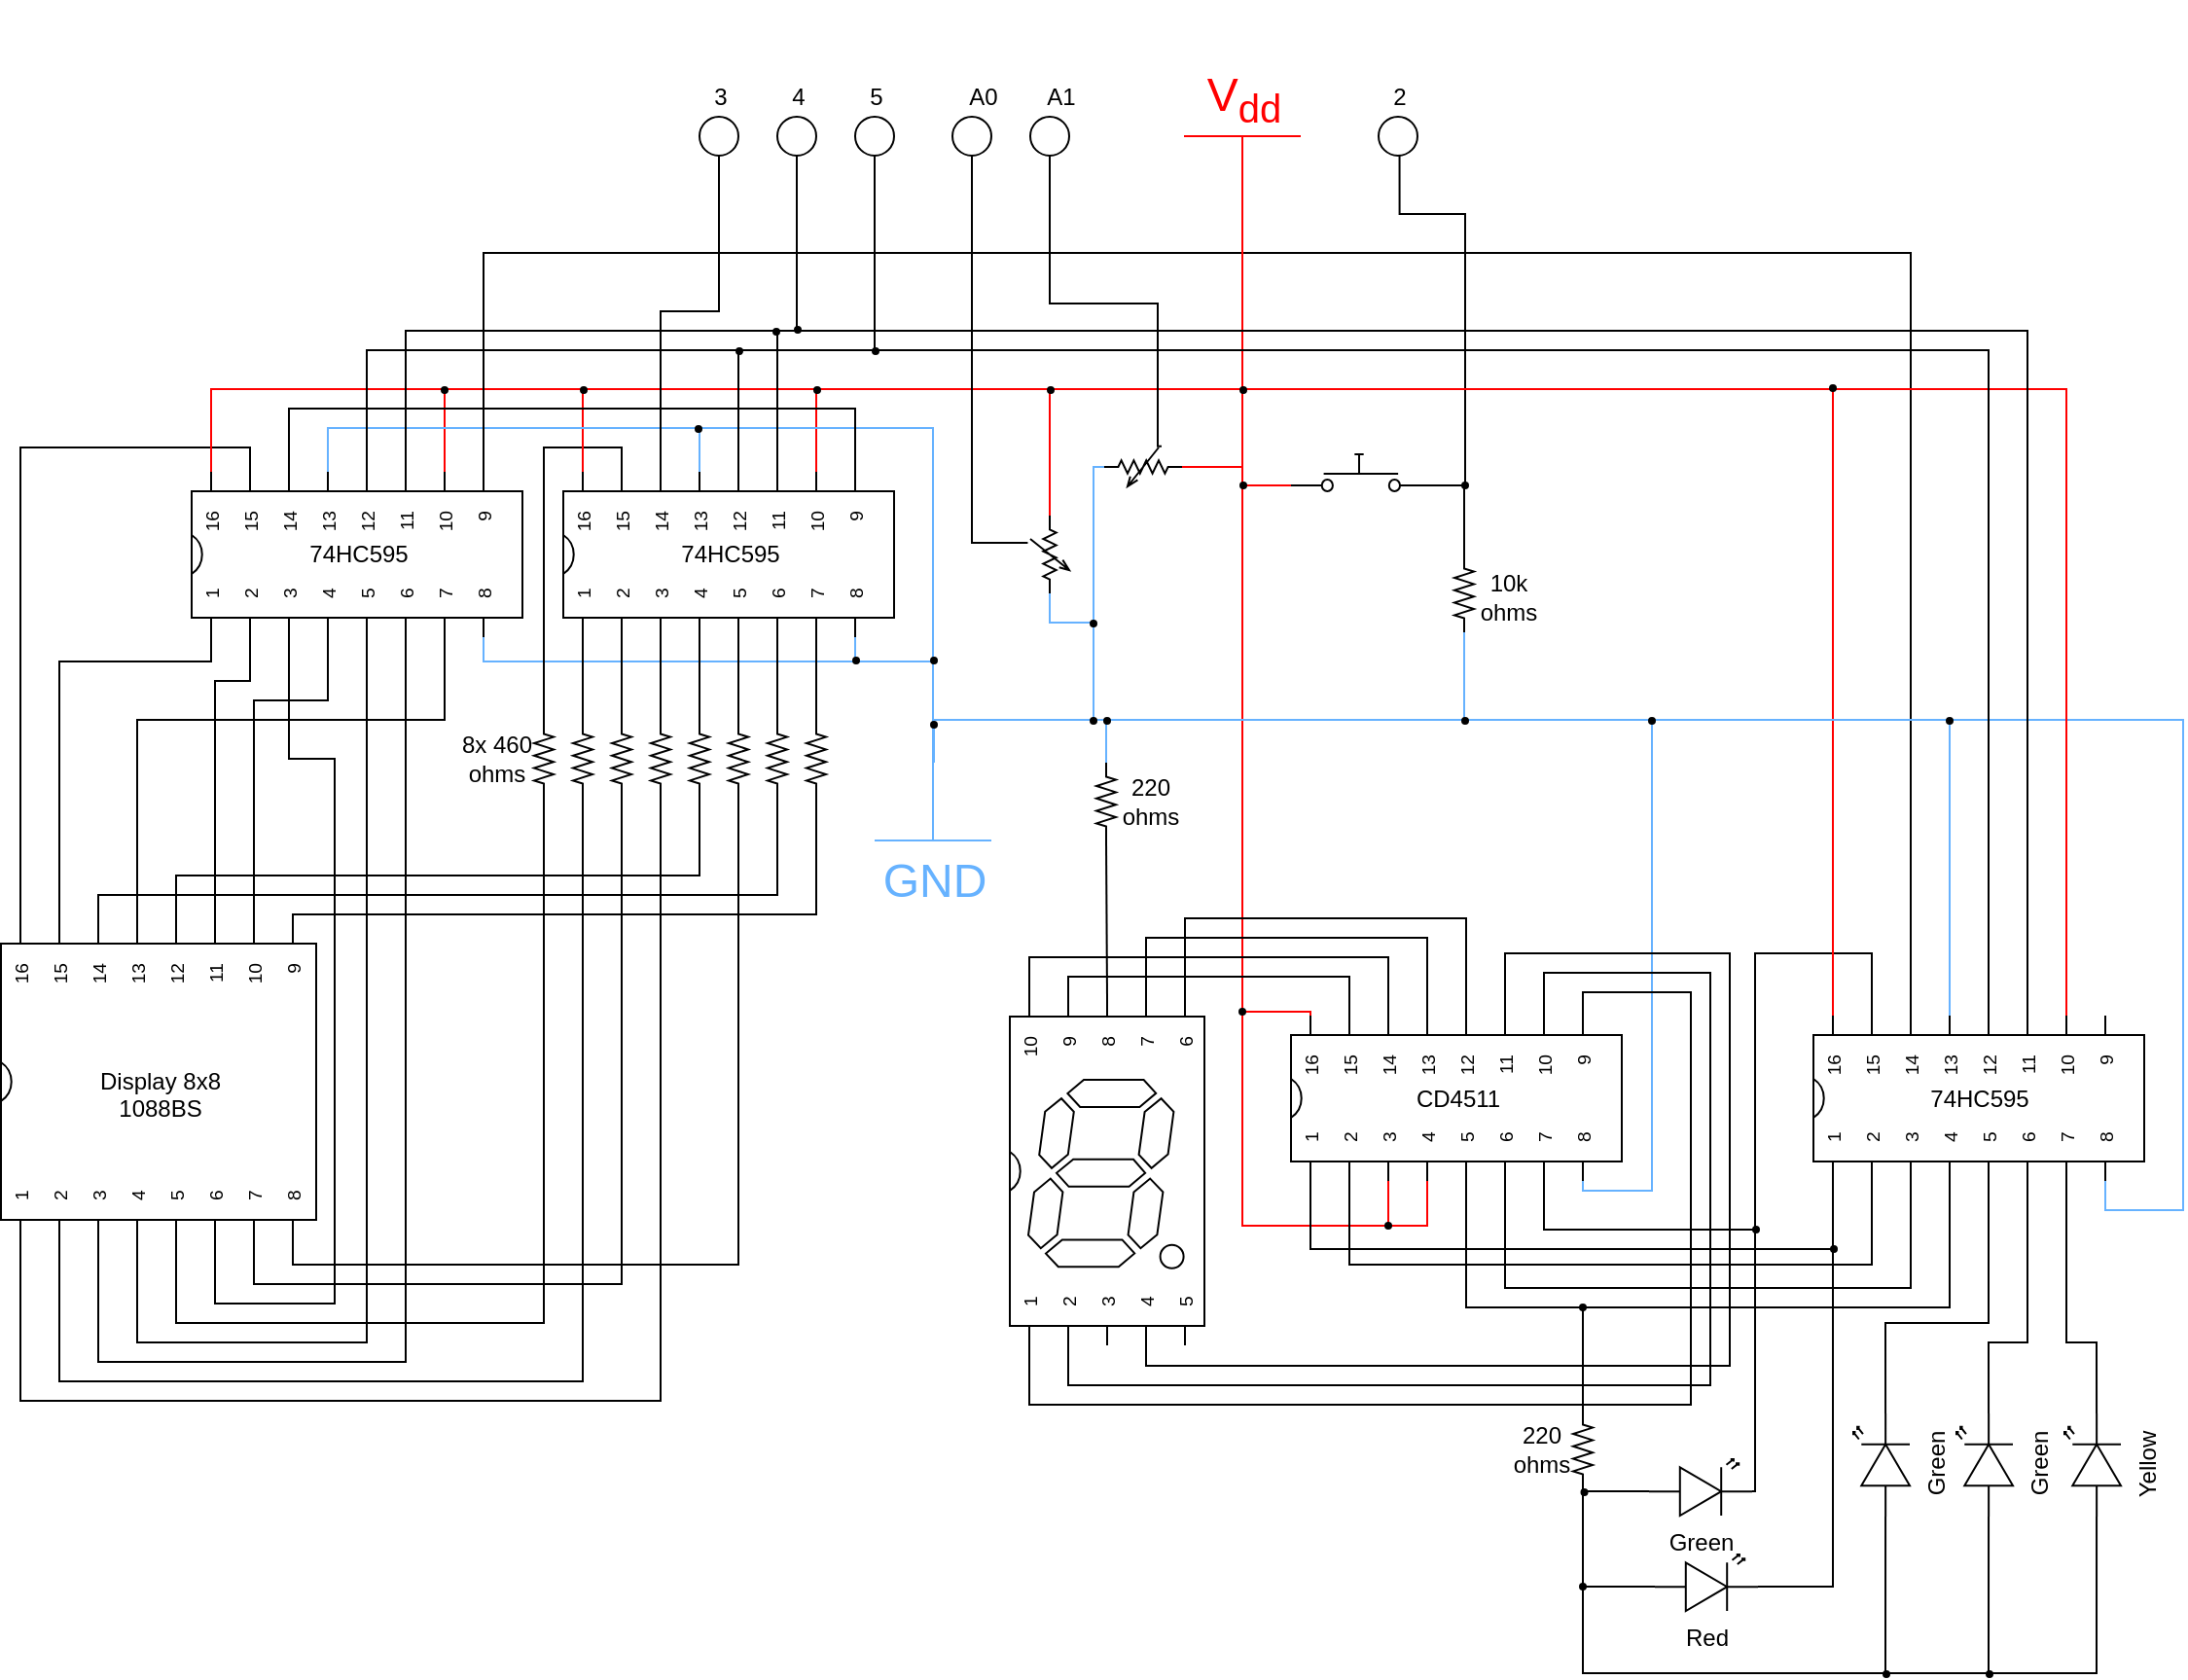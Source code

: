 <mxfile version="15.8.7" type="device"><diagram id="WAlq2ya5uPGr8nyrSccU" name="Page-1"><mxGraphModel dx="868" dy="563" grid="1" gridSize="10" guides="1" tooltips="1" connect="1" arrows="1" fold="1" page="1" pageScale="1" pageWidth="1169" pageHeight="827" math="0" shadow="0"><root><mxCell id="0"/><mxCell id="1" parent="0"/><mxCell id="hIVa_LFZMccntOHweYyd-4" value="" style="group" parent="1" vertex="1" connectable="0"><mxGeometry x="327.5" y="272.5" width="170" height="85" as="geometry"/></mxCell><mxCell id="hIVa_LFZMccntOHweYyd-1" value="" style="shadow=0;dashed=0;align=center;html=1;strokeWidth=1;shape=mxgraph.electrical.logic_gates.dual_inline_ic;labelNames=a,b,c,d,e,f,g,h,i,j,k,l,m,n,o,p,q,r,s,t;rotation=-90;flipH=1;flipV=1;direction=west;" parent="hIVa_LFZMccntOHweYyd-4" vertex="1"><mxGeometry x="42.5" y="-42.5" width="85" height="170" as="geometry"/></mxCell><mxCell id="hIVa_LFZMccntOHweYyd-3" value="&lt;span style=&quot;background-color: rgb(255 , 255 , 255)&quot;&gt;74HC595&lt;/span&gt;" style="text;html=1;align=center;verticalAlign=middle;resizable=0;points=[];autosize=1;strokeColor=none;fillColor=none;" parent="hIVa_LFZMccntOHweYyd-4" vertex="1"><mxGeometry x="50" y="32.5" width="70" height="20" as="geometry"/></mxCell><mxCell id="hIVa_LFZMccntOHweYyd-5" value="" style="group" parent="1" vertex="1" connectable="0"><mxGeometry x="136.5" y="272.5" width="170" height="85" as="geometry"/></mxCell><mxCell id="hIVa_LFZMccntOHweYyd-6" value="" style="shadow=0;dashed=0;align=center;html=1;strokeWidth=1;shape=mxgraph.electrical.logic_gates.dual_inline_ic;labelNames=a,b,c,d,e,f,g,h,i,j,k,l,m,n,o,p,q,r,s,t;rotation=-90;flipH=1;flipV=1;direction=west;" parent="hIVa_LFZMccntOHweYyd-5" vertex="1"><mxGeometry x="42.5" y="-42.5" width="85" height="170" as="geometry"/></mxCell><mxCell id="hIVa_LFZMccntOHweYyd-7" value="&lt;span style=&quot;background-color: rgb(255 , 255 , 255)&quot;&gt;74HC595&lt;/span&gt;" style="text;html=1;align=center;verticalAlign=middle;resizable=0;points=[];autosize=1;strokeColor=none;fillColor=none;" parent="hIVa_LFZMccntOHweYyd-5" vertex="1"><mxGeometry x="50" y="32.5" width="70" height="20" as="geometry"/></mxCell><mxCell id="hIVa_LFZMccntOHweYyd-42" style="edgeStyle=orthogonalEdgeStyle;rounded=0;orthogonalLoop=1;jettySize=auto;html=1;exitX=1;exitY=0;exitDx=0;exitDy=10;exitPerimeter=0;entryX=1;entryY=0;entryDx=0;entryDy=30;entryPerimeter=0;endArrow=none;endFill=0;" parent="1" source="hIVa_LFZMccntOHweYyd-9" target="hIVa_LFZMccntOHweYyd-6" edge="1"><mxGeometry relative="1" as="geometry"><Array as="points"><mxPoint x="49" y="260"/><mxPoint x="167" y="260"/></Array></mxGeometry></mxCell><mxCell id="hIVa_LFZMccntOHweYyd-43" style="edgeStyle=orthogonalEdgeStyle;rounded=0;orthogonalLoop=1;jettySize=auto;html=1;exitX=1;exitY=0;exitDx=0;exitDy=30;exitPerimeter=0;entryX=0;entryY=0;entryDx=0;entryDy=10;entryPerimeter=0;endArrow=none;endFill=0;" parent="1" source="hIVa_LFZMccntOHweYyd-9" target="hIVa_LFZMccntOHweYyd-6" edge="1"><mxGeometry relative="1" as="geometry"><Array as="points"><mxPoint x="69" y="370"/><mxPoint x="147" y="370"/></Array></mxGeometry></mxCell><mxCell id="hIVa_LFZMccntOHweYyd-44" style="edgeStyle=orthogonalEdgeStyle;rounded=0;orthogonalLoop=1;jettySize=auto;html=1;exitX=1;exitY=0;exitDx=0;exitDy=70;exitPerimeter=0;entryX=0;entryY=0;entryDx=0;entryDy=130;entryPerimeter=0;endArrow=none;endFill=0;" parent="1" source="hIVa_LFZMccntOHweYyd-9" target="hIVa_LFZMccntOHweYyd-6" edge="1"><mxGeometry relative="1" as="geometry"><Array as="points"><mxPoint x="109" y="400"/><mxPoint x="267" y="400"/></Array></mxGeometry></mxCell><mxCell id="hIVa_LFZMccntOHweYyd-45" style="edgeStyle=orthogonalEdgeStyle;rounded=0;orthogonalLoop=1;jettySize=auto;html=1;exitX=1;exitY=0;exitDx=0;exitDy=90;exitPerimeter=0;entryX=0;entryY=0.5;entryDx=0;entryDy=0;entryPerimeter=0;endArrow=none;endFill=0;" parent="1" source="hIVa_LFZMccntOHweYyd-9" target="hIVa_LFZMccntOHweYyd-17" edge="1"><mxGeometry relative="1" as="geometry"><Array as="points"><mxPoint x="129" y="480"/><mxPoint x="398" y="480"/></Array></mxGeometry></mxCell><mxCell id="hIVa_LFZMccntOHweYyd-47" style="edgeStyle=orthogonalEdgeStyle;rounded=0;orthogonalLoop=1;jettySize=auto;html=1;exitX=0;exitY=0;exitDx=0;exitDy=150;exitPerimeter=0;entryX=0;entryY=0.5;entryDx=0;entryDy=0;entryPerimeter=0;endArrow=none;endFill=0;" parent="1" source="hIVa_LFZMccntOHweYyd-9" target="hIVa_LFZMccntOHweYyd-15" edge="1"><mxGeometry relative="1" as="geometry"><Array as="points"><mxPoint x="189" y="680"/><mxPoint x="418" y="680"/></Array></mxGeometry></mxCell><mxCell id="hIVa_LFZMccntOHweYyd-48" style="edgeStyle=orthogonalEdgeStyle;rounded=0;orthogonalLoop=1;jettySize=auto;html=1;exitX=0;exitY=0;exitDx=0;exitDy=130;exitPerimeter=0;entryX=0;entryY=0.5;entryDx=0;entryDy=0;entryPerimeter=0;endArrow=none;endFill=0;" parent="1" source="hIVa_LFZMccntOHweYyd-9" target="hIVa_LFZMccntOHweYyd-18" edge="1"><mxGeometry relative="1" as="geometry"><Array as="points"><mxPoint x="169" y="690"/><mxPoint x="358" y="690"/></Array></mxGeometry></mxCell><mxCell id="hIVa_LFZMccntOHweYyd-49" style="edgeStyle=orthogonalEdgeStyle;rounded=0;orthogonalLoop=1;jettySize=auto;html=1;exitX=0;exitY=0;exitDx=0;exitDy=110;exitPerimeter=0;entryX=0;entryY=0;entryDx=0;entryDy=50;entryPerimeter=0;endArrow=none;endFill=0;" parent="1" source="hIVa_LFZMccntOHweYyd-9" target="hIVa_LFZMccntOHweYyd-6" edge="1"><mxGeometry relative="1" as="geometry"><Array as="points"><mxPoint x="149" y="700"/><mxPoint x="210" y="700"/><mxPoint x="210" y="420"/><mxPoint x="187" y="420"/></Array></mxGeometry></mxCell><mxCell id="hIVa_LFZMccntOHweYyd-50" style="edgeStyle=orthogonalEdgeStyle;rounded=0;orthogonalLoop=1;jettySize=auto;html=1;exitX=1;exitY=0;exitDx=0;exitDy=130;exitPerimeter=0;entryX=0;entryY=0;entryDx=0;entryDy=70;entryPerimeter=0;endArrow=none;endFill=0;" parent="1" source="hIVa_LFZMccntOHweYyd-9" target="hIVa_LFZMccntOHweYyd-6" edge="1"><mxGeometry relative="1" as="geometry"><Array as="points"><mxPoint x="169" y="390"/><mxPoint x="207" y="390"/></Array></mxGeometry></mxCell><mxCell id="hIVa_LFZMccntOHweYyd-51" style="edgeStyle=orthogonalEdgeStyle;rounded=0;orthogonalLoop=1;jettySize=auto;html=1;exitX=1;exitY=0;exitDx=0;exitDy=110;exitPerimeter=0;entryX=0;entryY=0;entryDx=0;entryDy=30;entryPerimeter=0;endArrow=none;endFill=0;" parent="1" source="hIVa_LFZMccntOHweYyd-9" target="hIVa_LFZMccntOHweYyd-6" edge="1"><mxGeometry relative="1" as="geometry"><Array as="points"><mxPoint x="149" y="380"/><mxPoint x="167" y="380"/></Array></mxGeometry></mxCell><mxCell id="hIVa_LFZMccntOHweYyd-52" style="edgeStyle=orthogonalEdgeStyle;rounded=0;orthogonalLoop=1;jettySize=auto;html=1;exitX=0;exitY=0;exitDx=0;exitDy=10;exitPerimeter=0;entryX=0;entryY=0.5;entryDx=0;entryDy=0;entryPerimeter=0;endArrow=none;endFill=0;" parent="1" source="hIVa_LFZMccntOHweYyd-9" target="hIVa_LFZMccntOHweYyd-16" edge="1"><mxGeometry relative="1" as="geometry"><Array as="points"><mxPoint x="49" y="750"/><mxPoint x="378" y="750"/></Array></mxGeometry></mxCell><mxCell id="hIVa_LFZMccntOHweYyd-53" style="edgeStyle=orthogonalEdgeStyle;rounded=0;orthogonalLoop=1;jettySize=auto;html=1;exitX=0;exitY=0;exitDx=0;exitDy=30;exitPerimeter=0;entryX=0;entryY=0.5;entryDx=0;entryDy=0;entryPerimeter=0;endArrow=none;endFill=0;" parent="1" source="hIVa_LFZMccntOHweYyd-9" target="hIVa_LFZMccntOHweYyd-20" edge="1"><mxGeometry relative="1" as="geometry"><Array as="points"><mxPoint x="69" y="740"/><mxPoint x="338" y="740"/></Array></mxGeometry></mxCell><mxCell id="hIVa_LFZMccntOHweYyd-54" style="edgeStyle=orthogonalEdgeStyle;rounded=0;orthogonalLoop=1;jettySize=auto;html=1;exitX=0;exitY=0;exitDx=0;exitDy=50;exitPerimeter=0;entryX=0;entryY=0;entryDx=0;entryDy=110;entryPerimeter=0;endArrow=none;endFill=0;" parent="1" source="hIVa_LFZMccntOHweYyd-9" target="hIVa_LFZMccntOHweYyd-6" edge="1"><mxGeometry relative="1" as="geometry"><Array as="points"><mxPoint x="89" y="730"/><mxPoint x="247" y="730"/></Array></mxGeometry></mxCell><mxCell id="hIVa_LFZMccntOHweYyd-55" style="edgeStyle=orthogonalEdgeStyle;rounded=0;orthogonalLoop=1;jettySize=auto;html=1;exitX=0;exitY=0;exitDx=0;exitDy=70;exitPerimeter=0;entryX=0;entryY=0;entryDx=0;entryDy=90;entryPerimeter=0;endArrow=none;endFill=0;" parent="1" source="hIVa_LFZMccntOHweYyd-9" target="hIVa_LFZMccntOHweYyd-6" edge="1"><mxGeometry relative="1" as="geometry"><Array as="points"><mxPoint x="109" y="720"/><mxPoint x="227" y="720"/></Array></mxGeometry></mxCell><mxCell id="hIVa_LFZMccntOHweYyd-10" value="" style="pointerEvents=1;verticalLabelPosition=bottom;shadow=0;dashed=0;align=center;html=1;verticalAlign=top;shape=mxgraph.electrical.resistors.resistor_2;labelBackgroundColor=none;rotation=-90;" parent="1" vertex="1"><mxGeometry x="437.5" y="415" width="40" height="10" as="geometry"/></mxCell><mxCell id="hIVa_LFZMccntOHweYyd-11" value="GND" style="pointerEvents=1;verticalLabelPosition=bottom;shadow=0;dashed=0;align=center;html=1;verticalAlign=top;shape=mxgraph.electrical.signal_sources.vss2;fontSize=24;flipV=1;labelBackgroundColor=none;strokeColor=#66B2FF;fontColor=#66B2FF;" parent="1" vertex="1"><mxGeometry x="487.5" y="422" width="60" height="40" as="geometry"/></mxCell><mxCell id="hIVa_LFZMccntOHweYyd-12" style="edgeStyle=orthogonalEdgeStyle;rounded=0;orthogonalLoop=1;jettySize=auto;html=1;exitX=0;exitY=0;exitDx=0;exitDy=150;exitPerimeter=0;entryX=0.5;entryY=1;entryDx=0;entryDy=0;entryPerimeter=0;endArrow=none;endFill=0;strokeColor=#66B2FF;" parent="1" source="hIVa_LFZMccntOHweYyd-1" target="hIVa_LFZMccntOHweYyd-11" edge="1"><mxGeometry relative="1" as="geometry"><Array as="points"><mxPoint x="477.5" y="370"/><mxPoint x="517.5" y="370"/></Array></mxGeometry></mxCell><mxCell id="hIVa_LFZMccntOHweYyd-13" style="edgeStyle=orthogonalEdgeStyle;rounded=0;orthogonalLoop=1;jettySize=auto;html=1;exitX=0;exitY=0;exitDx=0;exitDy=150;exitPerimeter=0;endArrow=none;endFill=0;entryX=0.5;entryY=1;entryDx=0;entryDy=0;entryPerimeter=0;strokeColor=#66B2FF;" parent="1" source="hIVa_LFZMccntOHweYyd-6" target="hIVa_LFZMccntOHweYyd-11" edge="1"><mxGeometry relative="1" as="geometry"><mxPoint x="557.5" y="400" as="targetPoint"/><Array as="points"><mxPoint x="286.5" y="370"/><mxPoint x="517.5" y="370"/></Array></mxGeometry></mxCell><mxCell id="hIVa_LFZMccntOHweYyd-40" style="edgeStyle=orthogonalEdgeStyle;rounded=0;orthogonalLoop=1;jettySize=auto;html=1;exitX=0;exitY=0.5;exitDx=0;exitDy=0;exitPerimeter=0;entryX=1;entryY=0;entryDx=0;entryDy=150;entryPerimeter=0;endArrow=none;endFill=0;" parent="1" source="hIVa_LFZMccntOHweYyd-10" target="hIVa_LFZMccntOHweYyd-9" edge="1"><mxGeometry relative="1" as="geometry"><Array as="points"><mxPoint x="458" y="500"/><mxPoint x="189" y="500"/></Array></mxGeometry></mxCell><mxCell id="hIVa_LFZMccntOHweYyd-41" style="edgeStyle=orthogonalEdgeStyle;rounded=0;orthogonalLoop=1;jettySize=auto;html=1;exitX=0;exitY=0.5;exitDx=0;exitDy=0;exitPerimeter=0;entryX=1;entryY=0;entryDx=0;entryDy=50;entryPerimeter=0;endArrow=none;endFill=0;" parent="1" source="hIVa_LFZMccntOHweYyd-14" target="hIVa_LFZMccntOHweYyd-9" edge="1"><mxGeometry relative="1" as="geometry"><Array as="points"><mxPoint x="438" y="490"/><mxPoint x="89" y="490"/></Array></mxGeometry></mxCell><mxCell id="hIVa_LFZMccntOHweYyd-14" value="" style="pointerEvents=1;verticalLabelPosition=bottom;shadow=0;dashed=0;align=center;html=1;verticalAlign=top;shape=mxgraph.electrical.resistors.resistor_2;labelBackgroundColor=none;rotation=-90;" parent="1" vertex="1"><mxGeometry x="417.5" y="415" width="40" height="10" as="geometry"/></mxCell><mxCell id="hIVa_LFZMccntOHweYyd-15" value="" style="pointerEvents=1;verticalLabelPosition=bottom;shadow=0;dashed=0;align=center;html=1;verticalAlign=top;shape=mxgraph.electrical.resistors.resistor_2;labelBackgroundColor=none;rotation=-90;" parent="1" vertex="1"><mxGeometry x="397.5" y="415" width="40" height="10" as="geometry"/></mxCell><mxCell id="hIVa_LFZMccntOHweYyd-16" value="" style="pointerEvents=1;verticalLabelPosition=bottom;shadow=0;dashed=0;align=center;html=1;verticalAlign=top;shape=mxgraph.electrical.resistors.resistor_2;labelBackgroundColor=none;rotation=-90;" parent="1" vertex="1"><mxGeometry x="357.5" y="415" width="40" height="10" as="geometry"/></mxCell><mxCell id="hIVa_LFZMccntOHweYyd-17" value="" style="pointerEvents=1;verticalLabelPosition=bottom;shadow=0;dashed=0;align=center;html=1;verticalAlign=top;shape=mxgraph.electrical.resistors.resistor_2;labelBackgroundColor=none;rotation=-90;" parent="1" vertex="1"><mxGeometry x="377.5" y="415" width="40" height="10" as="geometry"/></mxCell><mxCell id="hIVa_LFZMccntOHweYyd-18" value="" style="pointerEvents=1;verticalLabelPosition=bottom;shadow=0;dashed=0;align=center;html=1;verticalAlign=top;shape=mxgraph.electrical.resistors.resistor_2;labelBackgroundColor=none;rotation=-90;" parent="1" vertex="1"><mxGeometry x="337.5" y="415" width="40" height="10" as="geometry"/></mxCell><mxCell id="hIVa_LFZMccntOHweYyd-46" style="edgeStyle=orthogonalEdgeStyle;rounded=0;orthogonalLoop=1;jettySize=auto;html=1;exitX=0;exitY=0.5;exitDx=0;exitDy=0;exitPerimeter=0;entryX=0;entryY=0;entryDx=0;entryDy=90;entryPerimeter=0;endArrow=none;endFill=0;" parent="1" source="hIVa_LFZMccntOHweYyd-19" target="hIVa_LFZMccntOHweYyd-9" edge="1"><mxGeometry relative="1" as="geometry"><Array as="points"><mxPoint x="318" y="710"/><mxPoint x="129" y="710"/></Array></mxGeometry></mxCell><mxCell id="hIVa_LFZMccntOHweYyd-19" value="" style="pointerEvents=1;verticalLabelPosition=bottom;shadow=0;dashed=0;align=center;html=1;verticalAlign=top;shape=mxgraph.electrical.resistors.resistor_2;labelBackgroundColor=none;rotation=-90;" parent="1" vertex="1"><mxGeometry x="297.5" y="415" width="40" height="10" as="geometry"/></mxCell><mxCell id="hIVa_LFZMccntOHweYyd-20" value="" style="pointerEvents=1;verticalLabelPosition=bottom;shadow=0;dashed=0;align=center;html=1;verticalAlign=top;shape=mxgraph.electrical.resistors.resistor_2;labelBackgroundColor=none;rotation=-90;" parent="1" vertex="1"><mxGeometry x="317.5" y="415" width="40" height="10" as="geometry"/></mxCell><mxCell id="hIVa_LFZMccntOHweYyd-21" style="edgeStyle=orthogonalEdgeStyle;rounded=0;orthogonalLoop=1;jettySize=auto;html=1;exitX=0;exitY=0;exitDx=0;exitDy=130;exitPerimeter=0;entryX=1;entryY=0.5;entryDx=0;entryDy=0;entryPerimeter=0;endArrow=none;endFill=0;" parent="1" source="hIVa_LFZMccntOHweYyd-1" target="hIVa_LFZMccntOHweYyd-10" edge="1"><mxGeometry relative="1" as="geometry"/></mxCell><mxCell id="hIVa_LFZMccntOHweYyd-22" style="edgeStyle=orthogonalEdgeStyle;rounded=0;orthogonalLoop=1;jettySize=auto;html=1;exitX=0;exitY=0;exitDx=0;exitDy=110;exitPerimeter=0;entryX=1;entryY=0.5;entryDx=0;entryDy=0;entryPerimeter=0;endArrow=none;endFill=0;" parent="1" source="hIVa_LFZMccntOHweYyd-1" target="hIVa_LFZMccntOHweYyd-14" edge="1"><mxGeometry relative="1" as="geometry"/></mxCell><mxCell id="hIVa_LFZMccntOHweYyd-25" style="edgeStyle=orthogonalEdgeStyle;rounded=0;orthogonalLoop=1;jettySize=auto;html=1;exitX=0;exitY=0;exitDx=0;exitDy=90;exitPerimeter=0;entryX=1;entryY=0.5;entryDx=0;entryDy=0;entryPerimeter=0;endArrow=none;endFill=0;" parent="1" source="hIVa_LFZMccntOHweYyd-1" target="hIVa_LFZMccntOHweYyd-15" edge="1"><mxGeometry relative="1" as="geometry"/></mxCell><mxCell id="hIVa_LFZMccntOHweYyd-26" style="edgeStyle=orthogonalEdgeStyle;rounded=0;orthogonalLoop=1;jettySize=auto;html=1;exitX=0;exitY=0;exitDx=0;exitDy=70;exitPerimeter=0;entryX=1;entryY=0.5;entryDx=0;entryDy=0;entryPerimeter=0;endArrow=none;endFill=0;" parent="1" source="hIVa_LFZMccntOHweYyd-1" target="hIVa_LFZMccntOHweYyd-17" edge="1"><mxGeometry relative="1" as="geometry"/></mxCell><mxCell id="hIVa_LFZMccntOHweYyd-27" style="edgeStyle=orthogonalEdgeStyle;rounded=0;orthogonalLoop=1;jettySize=auto;html=1;exitX=0;exitY=0;exitDx=0;exitDy=50;exitPerimeter=0;entryX=1;entryY=0.5;entryDx=0;entryDy=0;entryPerimeter=0;endArrow=none;endFill=0;" parent="1" source="hIVa_LFZMccntOHweYyd-1" target="hIVa_LFZMccntOHweYyd-16" edge="1"><mxGeometry relative="1" as="geometry"/></mxCell><mxCell id="hIVa_LFZMccntOHweYyd-28" style="edgeStyle=orthogonalEdgeStyle;rounded=0;orthogonalLoop=1;jettySize=auto;html=1;exitX=0;exitY=0;exitDx=0;exitDy=30;exitPerimeter=0;entryX=1;entryY=0.5;entryDx=0;entryDy=0;entryPerimeter=0;endArrow=none;endFill=0;" parent="1" source="hIVa_LFZMccntOHweYyd-1" target="hIVa_LFZMccntOHweYyd-18" edge="1"><mxGeometry relative="1" as="geometry"/></mxCell><mxCell id="hIVa_LFZMccntOHweYyd-29" style="edgeStyle=orthogonalEdgeStyle;rounded=0;orthogonalLoop=1;jettySize=auto;html=1;exitX=0;exitY=0;exitDx=0;exitDy=10;exitPerimeter=0;entryX=1;entryY=0.5;entryDx=0;entryDy=0;entryPerimeter=0;endArrow=none;endFill=0;" parent="1" source="hIVa_LFZMccntOHweYyd-1" target="hIVa_LFZMccntOHweYyd-20" edge="1"><mxGeometry relative="1" as="geometry"/></mxCell><mxCell id="hIVa_LFZMccntOHweYyd-30" style="edgeStyle=orthogonalEdgeStyle;rounded=0;orthogonalLoop=1;jettySize=auto;html=1;exitX=1;exitY=0;exitDx=0;exitDy=30;exitPerimeter=0;entryX=1;entryY=0.5;entryDx=0;entryDy=0;entryPerimeter=0;endArrow=none;endFill=0;" parent="1" source="hIVa_LFZMccntOHweYyd-1" target="hIVa_LFZMccntOHweYyd-19" edge="1"><mxGeometry relative="1" as="geometry"><Array as="points"><mxPoint x="358" y="260"/><mxPoint x="318" y="260"/></Array></mxGeometry></mxCell><mxCell id="hIVa_LFZMccntOHweYyd-32" style="edgeStyle=orthogonalEdgeStyle;rounded=0;orthogonalLoop=1;jettySize=auto;html=1;exitX=0.5;exitY=0;exitDx=0;exitDy=0;exitPerimeter=0;entryX=1;entryY=0;entryDx=0;entryDy=130;entryPerimeter=0;endArrow=none;endFill=0;strokeColor=#FF0000;" parent="1" source="-0f09e0QBO-piiXvDuSQ-41" target="hIVa_LFZMccntOHweYyd-1" edge="1"><mxGeometry relative="1" as="geometry"><Array as="points"><mxPoint x="676.5" y="230"/><mxPoint x="457.5" y="230"/></Array></mxGeometry></mxCell><mxCell id="hIVa_LFZMccntOHweYyd-34" style="edgeStyle=orthogonalEdgeStyle;rounded=0;orthogonalLoop=1;jettySize=auto;html=1;exitX=1;exitY=0;exitDx=0;exitDy=130;exitPerimeter=0;entryX=0.5;entryY=0;entryDx=0;entryDy=0;entryPerimeter=0;endArrow=none;endFill=0;strokeColor=#FF0000;" parent="1" source="hIVa_LFZMccntOHweYyd-6" target="-0f09e0QBO-piiXvDuSQ-41" edge="1"><mxGeometry relative="1" as="geometry"><Array as="points"><mxPoint x="266.5" y="230"/><mxPoint x="676.5" y="230"/></Array></mxGeometry></mxCell><mxCell id="hIVa_LFZMccntOHweYyd-35" style="edgeStyle=orthogonalEdgeStyle;rounded=0;orthogonalLoop=1;jettySize=auto;html=1;exitX=1;exitY=0;exitDx=0;exitDy=10;exitPerimeter=0;endArrow=none;endFill=0;entryX=0.5;entryY=0;entryDx=0;entryDy=0;entryPerimeter=0;strokeColor=#FF0000;" parent="1" source="hIVa_LFZMccntOHweYyd-1" target="-0f09e0QBO-piiXvDuSQ-41" edge="1"><mxGeometry relative="1" as="geometry"><mxPoint x="597.5" y="170" as="targetPoint"/><Array as="points"><mxPoint x="337.5" y="230"/><mxPoint x="676.5" y="230"/></Array></mxGeometry></mxCell><mxCell id="hIVa_LFZMccntOHweYyd-36" style="edgeStyle=orthogonalEdgeStyle;rounded=0;orthogonalLoop=1;jettySize=auto;html=1;exitX=1;exitY=0;exitDx=0;exitDy=10;exitPerimeter=0;entryX=0.5;entryY=0;entryDx=0;entryDy=0;entryPerimeter=0;endArrow=none;endFill=0;strokeColor=#FF0000;" parent="1" source="hIVa_LFZMccntOHweYyd-6" target="-0f09e0QBO-piiXvDuSQ-41" edge="1"><mxGeometry relative="1" as="geometry"><Array as="points"><mxPoint x="146.5" y="230"/><mxPoint x="676.5" y="230"/></Array></mxGeometry></mxCell><mxCell id="hIVa_LFZMccntOHweYyd-38" style="edgeStyle=orthogonalEdgeStyle;rounded=0;orthogonalLoop=1;jettySize=auto;html=1;exitX=1;exitY=0;exitDx=0;exitDy=70;exitPerimeter=0;entryX=0.5;entryY=1;entryDx=0;entryDy=0;entryPerimeter=0;endArrow=none;endFill=0;strokeColor=#66B2FF;" parent="1" source="hIVa_LFZMccntOHweYyd-1" target="hIVa_LFZMccntOHweYyd-11" edge="1"><mxGeometry relative="1" as="geometry"><Array as="points"><mxPoint x="398" y="250"/><mxPoint x="518" y="250"/></Array></mxGeometry></mxCell><mxCell id="hIVa_LFZMccntOHweYyd-39" style="edgeStyle=orthogonalEdgeStyle;rounded=0;orthogonalLoop=1;jettySize=auto;html=1;exitX=1;exitY=0;exitDx=0;exitDy=70;exitPerimeter=0;entryX=1;entryY=0;entryDx=0;entryDy=70;entryPerimeter=0;endArrow=none;endFill=0;strokeColor=#66B2FF;" parent="1" source="hIVa_LFZMccntOHweYyd-6" target="hIVa_LFZMccntOHweYyd-1" edge="1"><mxGeometry relative="1" as="geometry"><Array as="points"><mxPoint x="206.5" y="250"/><mxPoint x="397.5" y="250"/></Array></mxGeometry></mxCell><mxCell id="hIVa_LFZMccntOHweYyd-63" style="edgeStyle=orthogonalEdgeStyle;rounded=0;orthogonalLoop=1;jettySize=auto;html=1;exitX=0.5;exitY=1;exitDx=0;exitDy=0;entryX=1;entryY=0;entryDx=0;entryDy=110;entryPerimeter=0;endArrow=none;endFill=0;" parent="1" source="hIVa_LFZMccntOHweYyd-56" target="hIVa_LFZMccntOHweYyd-6" edge="1"><mxGeometry relative="1" as="geometry"><Array as="points"><mxPoint x="447.5" y="200"/><mxPoint x="246.5" y="200"/></Array></mxGeometry></mxCell><mxCell id="hIVa_LFZMccntOHweYyd-64" style="edgeStyle=orthogonalEdgeStyle;rounded=0;orthogonalLoop=1;jettySize=auto;html=1;exitX=0.5;exitY=1;exitDx=0;exitDy=0;entryX=1;entryY=0;entryDx=0;entryDy=110;entryPerimeter=0;endArrow=none;endFill=0;" parent="1" source="hIVa_LFZMccntOHweYyd-56" target="hIVa_LFZMccntOHweYyd-1" edge="1"><mxGeometry relative="1" as="geometry"><Array as="points"><mxPoint x="447.5" y="200"/><mxPoint x="437.5" y="200"/></Array></mxGeometry></mxCell><mxCell id="hIVa_LFZMccntOHweYyd-67" style="edgeStyle=orthogonalEdgeStyle;rounded=0;orthogonalLoop=1;jettySize=auto;html=1;exitX=0.5;exitY=1;exitDx=0;exitDy=0;entryX=1;entryY=0;entryDx=0;entryDy=50;entryPerimeter=0;endArrow=none;endFill=0;" parent="1" source="hIVa_LFZMccntOHweYyd-57" target="hIVa_LFZMccntOHweYyd-1" edge="1"><mxGeometry relative="1" as="geometry"><Array as="points"><mxPoint x="407.5" y="190"/><mxPoint x="377.5" y="190"/></Array></mxGeometry></mxCell><mxCell id="hIVa_LFZMccntOHweYyd-60" style="edgeStyle=orthogonalEdgeStyle;rounded=0;orthogonalLoop=1;jettySize=auto;html=1;exitX=0.5;exitY=1;exitDx=0;exitDy=0;entryX=1;entryY=0;entryDx=0;entryDy=90;entryPerimeter=0;endArrow=none;endFill=0;" parent="1" source="hIVa_LFZMccntOHweYyd-58" target="hIVa_LFZMccntOHweYyd-1" edge="1"><mxGeometry relative="1" as="geometry"><Array as="points"><mxPoint x="487.5" y="210"/><mxPoint x="417.5" y="210"/></Array></mxGeometry></mxCell><mxCell id="hIVa_LFZMccntOHweYyd-61" style="edgeStyle=orthogonalEdgeStyle;rounded=0;orthogonalLoop=1;jettySize=auto;html=1;exitX=0.5;exitY=1;exitDx=0;exitDy=0;entryX=1;entryY=0;entryDx=0;entryDy=90;entryPerimeter=0;endArrow=none;endFill=0;" parent="1" source="hIVa_LFZMccntOHweYyd-58" target="hIVa_LFZMccntOHweYyd-6" edge="1"><mxGeometry relative="1" as="geometry"><Array as="points"><mxPoint x="487.5" y="210"/><mxPoint x="226.5" y="210"/></Array></mxGeometry></mxCell><mxCell id="hIVa_LFZMccntOHweYyd-68" style="edgeStyle=orthogonalEdgeStyle;rounded=0;orthogonalLoop=1;jettySize=auto;html=1;exitX=1;exitY=0;exitDx=0;exitDy=150;exitPerimeter=0;entryX=1;entryY=0;entryDx=0;entryDy=50;entryPerimeter=0;endArrow=none;endFill=0;" parent="1" source="hIVa_LFZMccntOHweYyd-1" target="hIVa_LFZMccntOHweYyd-6" edge="1"><mxGeometry relative="1" as="geometry"><Array as="points"><mxPoint x="477.5" y="240"/><mxPoint x="186.5" y="240"/></Array></mxGeometry></mxCell><mxCell id="buIrTmSZ2sm0ezfgl0Va-7" style="edgeStyle=orthogonalEdgeStyle;rounded=0;orthogonalLoop=1;jettySize=auto;html=1;entryX=0.5;entryY=0;entryDx=0;entryDy=0;entryPerimeter=0;endArrow=none;endFill=0;exitX=0;exitY=0.5;exitDx=0;exitDy=0;exitPerimeter=0;strokeColor=#FF0000;" parent="1" source="buIrTmSZ2sm0ezfgl0Va-2" target="-0f09e0QBO-piiXvDuSQ-41" edge="1"><mxGeometry relative="1" as="geometry"><Array as="points"><mxPoint x="644" y="270"/><mxPoint x="677" y="270"/></Array><mxPoint x="650" y="310" as="sourcePoint"/></mxGeometry></mxCell><mxCell id="buIrTmSZ2sm0ezfgl0Va-9" style="edgeStyle=orthogonalEdgeStyle;rounded=0;orthogonalLoop=1;jettySize=auto;html=1;entryX=0.5;entryY=1;entryDx=0;entryDy=0;entryPerimeter=0;endArrow=none;endFill=0;exitX=1;exitY=0.5;exitDx=0;exitDy=0;exitPerimeter=0;strokeColor=#66B2FF;" parent="1" source="buIrTmSZ2sm0ezfgl0Va-2" target="hIVa_LFZMccntOHweYyd-11" edge="1"><mxGeometry relative="1" as="geometry"><Array as="points"><mxPoint x="600" y="270"/><mxPoint x="600" y="400"/><mxPoint x="517" y="400"/></Array><mxPoint x="640" y="380" as="sourcePoint"/></mxGeometry></mxCell><mxCell id="buIrTmSZ2sm0ezfgl0Va-2" value="" style="pointerEvents=1;verticalLabelPosition=bottom;shadow=0;dashed=0;align=center;fillColor=#ffffff;html=1;verticalAlign=top;strokeWidth=1;shape=mxgraph.electrical.resistors.variable_resistor_2;rotation=-180;" parent="1" vertex="1"><mxGeometry x="605.5" y="260" width="40" height="20" as="geometry"/></mxCell><mxCell id="buIrTmSZ2sm0ezfgl0Va-6" style="edgeStyle=orthogonalEdgeStyle;rounded=0;orthogonalLoop=1;jettySize=auto;html=1;exitX=0;exitY=0.5;exitDx=0;exitDy=0;exitPerimeter=0;entryX=0.5;entryY=0;entryDx=0;entryDy=0;entryPerimeter=0;endArrow=none;endFill=0;strokeColor=#FF0000;" parent="1" source="buIrTmSZ2sm0ezfgl0Va-3" target="-0f09e0QBO-piiXvDuSQ-41" edge="1"><mxGeometry relative="1" as="geometry"><Array as="points"><mxPoint x="578" y="230"/><mxPoint x="677" y="230"/></Array></mxGeometry></mxCell><mxCell id="buIrTmSZ2sm0ezfgl0Va-8" style="edgeStyle=orthogonalEdgeStyle;rounded=0;orthogonalLoop=1;jettySize=auto;html=1;exitX=1;exitY=0.5;exitDx=0;exitDy=0;exitPerimeter=0;entryX=0.5;entryY=1;entryDx=0;entryDy=0;entryPerimeter=0;endArrow=none;endFill=0;strokeColor=#66B2FF;" parent="1" source="buIrTmSZ2sm0ezfgl0Va-3" target="hIVa_LFZMccntOHweYyd-11" edge="1"><mxGeometry relative="1" as="geometry"><Array as="points"><mxPoint x="577" y="350"/><mxPoint x="600" y="350"/><mxPoint x="600" y="400"/><mxPoint x="517" y="400"/></Array></mxGeometry></mxCell><mxCell id="buIrTmSZ2sm0ezfgl0Va-3" value="" style="pointerEvents=1;verticalLabelPosition=bottom;shadow=0;dashed=0;align=center;fillColor=#ffffff;html=1;verticalAlign=top;strokeWidth=1;shape=mxgraph.electrical.resistors.variable_resistor_2;rotation=90;" parent="1" vertex="1"><mxGeometry x="557.5" y="305" width="40" height="20" as="geometry"/></mxCell><mxCell id="buIrTmSZ2sm0ezfgl0Va-10" value="" style="group" parent="1" vertex="1" connectable="0"><mxGeometry x="477.5" y="70" width="20" height="40" as="geometry"/></mxCell><mxCell id="hIVa_LFZMccntOHweYyd-58" value="" style="verticalLabelPosition=bottom;shadow=0;dashed=0;align=center;html=1;verticalAlign=top;strokeWidth=1;shape=ellipse;perimeter=ellipsePerimeter;labelBackgroundColor=none;" parent="buIrTmSZ2sm0ezfgl0Va-10" vertex="1"><mxGeometry y="20" width="20" height="20" as="geometry"/></mxCell><mxCell id="hIVa_LFZMccntOHweYyd-62" value="5" style="text;html=1;align=center;verticalAlign=middle;resizable=0;points=[];autosize=1;strokeColor=none;fillColor=none;" parent="buIrTmSZ2sm0ezfgl0Va-10" vertex="1"><mxGeometry width="20" height="20" as="geometry"/></mxCell><mxCell id="buIrTmSZ2sm0ezfgl0Va-11" value="" style="group" parent="1" vertex="1" connectable="0"><mxGeometry x="437.5" y="70" width="20" height="40" as="geometry"/></mxCell><mxCell id="hIVa_LFZMccntOHweYyd-56" value="" style="verticalLabelPosition=bottom;shadow=0;dashed=0;align=center;html=1;verticalAlign=top;strokeWidth=1;shape=ellipse;perimeter=ellipsePerimeter;labelBackgroundColor=none;" parent="buIrTmSZ2sm0ezfgl0Va-11" vertex="1"><mxGeometry y="20" width="20" height="20" as="geometry"/></mxCell><mxCell id="hIVa_LFZMccntOHweYyd-65" value="4" style="text;html=1;align=center;verticalAlign=middle;resizable=0;points=[];autosize=1;strokeColor=none;fillColor=none;" parent="buIrTmSZ2sm0ezfgl0Va-11" vertex="1"><mxGeometry width="20" height="20" as="geometry"/></mxCell><mxCell id="buIrTmSZ2sm0ezfgl0Va-12" value="" style="group" parent="1" vertex="1" connectable="0"><mxGeometry x="397.5" y="70" width="20" height="40" as="geometry"/></mxCell><mxCell id="hIVa_LFZMccntOHweYyd-57" value="" style="verticalLabelPosition=bottom;shadow=0;dashed=0;align=center;html=1;verticalAlign=top;strokeWidth=1;shape=ellipse;perimeter=ellipsePerimeter;labelBackgroundColor=none;" parent="buIrTmSZ2sm0ezfgl0Va-12" vertex="1"><mxGeometry y="20" width="20" height="20" as="geometry"/></mxCell><mxCell id="hIVa_LFZMccntOHweYyd-66" value="3" style="text;html=1;align=center;verticalAlign=middle;resizable=0;points=[];autosize=1;strokeColor=none;fillColor=none;" parent="buIrTmSZ2sm0ezfgl0Va-12" vertex="1"><mxGeometry width="20" height="20" as="geometry"/></mxCell><mxCell id="buIrTmSZ2sm0ezfgl0Va-13" value="" style="group" parent="1" vertex="1" connectable="0"><mxGeometry x="527.5" y="70" width="30" height="40" as="geometry"/></mxCell><mxCell id="buIrTmSZ2sm0ezfgl0Va-14" value="" style="verticalLabelPosition=bottom;shadow=0;dashed=0;align=center;html=1;verticalAlign=top;strokeWidth=1;shape=ellipse;perimeter=ellipsePerimeter;labelBackgroundColor=none;" parent="buIrTmSZ2sm0ezfgl0Va-13" vertex="1"><mxGeometry y="20" width="20" height="20" as="geometry"/></mxCell><mxCell id="buIrTmSZ2sm0ezfgl0Va-15" value="A0" style="text;html=1;align=center;verticalAlign=middle;resizable=0;points=[];autosize=1;strokeColor=none;fillColor=none;" parent="buIrTmSZ2sm0ezfgl0Va-13" vertex="1"><mxGeometry width="30" height="20" as="geometry"/></mxCell><mxCell id="buIrTmSZ2sm0ezfgl0Va-16" value="" style="group" parent="1" vertex="1" connectable="0"><mxGeometry x="567.5" y="70" width="30" height="40" as="geometry"/></mxCell><mxCell id="buIrTmSZ2sm0ezfgl0Va-17" value="" style="verticalLabelPosition=bottom;shadow=0;dashed=0;align=center;html=1;verticalAlign=top;strokeWidth=1;shape=ellipse;perimeter=ellipsePerimeter;labelBackgroundColor=none;" parent="buIrTmSZ2sm0ezfgl0Va-16" vertex="1"><mxGeometry y="20" width="20" height="20" as="geometry"/></mxCell><mxCell id="buIrTmSZ2sm0ezfgl0Va-18" value="A1" style="text;html=1;align=center;verticalAlign=middle;resizable=0;points=[];autosize=1;strokeColor=none;fillColor=none;" parent="buIrTmSZ2sm0ezfgl0Va-16" vertex="1"><mxGeometry width="30" height="20" as="geometry"/></mxCell><mxCell id="buIrTmSZ2sm0ezfgl0Va-20" style="edgeStyle=orthogonalEdgeStyle;rounded=0;orthogonalLoop=1;jettySize=auto;html=1;exitX=0.5;exitY=1;exitDx=0;exitDy=0;entryX=0.263;entryY=1.029;entryDx=0;entryDy=0;entryPerimeter=0;endArrow=none;endFill=0;" parent="1" source="buIrTmSZ2sm0ezfgl0Va-17" target="buIrTmSZ2sm0ezfgl0Va-2" edge="1"><mxGeometry relative="1" as="geometry"><Array as="points"><mxPoint x="578" y="186"/><mxPoint x="633" y="186"/></Array></mxGeometry></mxCell><mxCell id="buIrTmSZ2sm0ezfgl0Va-21" style="edgeStyle=orthogonalEdgeStyle;rounded=0;orthogonalLoop=1;jettySize=auto;html=1;exitX=0.5;exitY=1;exitDx=0;exitDy=0;entryX=0.35;entryY=1.064;entryDx=0;entryDy=0;entryPerimeter=0;endArrow=none;endFill=0;" parent="1" source="buIrTmSZ2sm0ezfgl0Va-14" target="buIrTmSZ2sm0ezfgl0Va-3" edge="1"><mxGeometry relative="1" as="geometry"><Array as="points"><mxPoint x="538" y="309"/></Array></mxGeometry></mxCell><mxCell id="eflCW-J4mFo0VuX-N2Ev-3" value="" style="group" parent="1" vertex="1" connectable="0"><mxGeometry x="97" y="30" width="179" height="100" as="geometry"/></mxCell><mxCell id="eflCW-J4mFo0VuX-N2Ev-8" style="edgeStyle=orthogonalEdgeStyle;rounded=0;orthogonalLoop=1;jettySize=auto;html=1;exitX=1;exitY=0.5;exitDx=0;exitDy=0;exitPerimeter=0;entryX=0.5;entryY=1;entryDx=0;entryDy=0;entryPerimeter=0;endArrow=none;endFill=0;strokeColor=#66B2FF;" parent="1" source="eflCW-J4mFo0VuX-N2Ev-9" target="hIVa_LFZMccntOHweYyd-11" edge="1"><mxGeometry relative="1" as="geometry"><Array as="points"><mxPoint x="607" y="400"/><mxPoint x="517" y="400"/></Array></mxGeometry></mxCell><mxCell id="eflCW-J4mFo0VuX-N2Ev-9" value="" style="pointerEvents=1;verticalLabelPosition=bottom;shadow=0;dashed=0;align=center;html=1;verticalAlign=top;shape=mxgraph.electrical.resistors.resistor_2;labelBackgroundColor=none;rotation=-90;" parent="1" vertex="1"><mxGeometry x="586.5" y="437" width="40" height="10" as="geometry"/></mxCell><mxCell id="eflCW-J4mFo0VuX-N2Ev-10" style="edgeStyle=orthogonalEdgeStyle;rounded=0;orthogonalLoop=1;jettySize=auto;html=1;exitX=1;exitY=0;exitDx=0;exitDy=50;exitPerimeter=0;entryX=0;entryY=0.5;entryDx=0;entryDy=0;entryPerimeter=0;endArrow=none;endFill=0;" parent="1" source="eflCW-J4mFo0VuX-N2Ev-2" target="eflCW-J4mFo0VuX-N2Ev-9" edge="1"><mxGeometry relative="1" as="geometry"><mxPoint x="627.5" y="635" as="sourcePoint"/><mxPoint x="527.5" y="427" as="targetPoint"/><Array as="points"><mxPoint x="606.5" y="543"/></Array></mxGeometry></mxCell><mxCell id="-0f09e0QBO-piiXvDuSQ-59" style="edgeStyle=orthogonalEdgeStyle;rounded=0;orthogonalLoop=1;jettySize=auto;html=1;exitX=1;exitY=0.84;exitDx=0;exitDy=0;exitPerimeter=0;entryX=0.5;entryY=1;entryDx=0;entryDy=0;endArrow=none;endFill=0;" parent="1" edge="1"><mxGeometry relative="1" as="geometry"><Array as="points"><mxPoint x="791" y="280"/><mxPoint x="791" y="140"/><mxPoint x="757" y="140"/></Array><mxPoint x="772.448" y="279.517" as="sourcePoint"/><mxPoint x="757.276" y="109.862" as="targetPoint"/></mxGeometry></mxCell><mxCell id="-0f09e0QBO-piiXvDuSQ-61" style="edgeStyle=orthogonalEdgeStyle;rounded=0;orthogonalLoop=1;jettySize=auto;html=1;exitX=0;exitY=0.84;exitDx=0;exitDy=0;exitPerimeter=0;entryX=0.5;entryY=0;entryDx=0;entryDy=0;entryPerimeter=0;endArrow=none;endFill=0;strokeColor=#FF0000;" parent="1" source="OoQ6KTClx0PfShwjAwXe-2" target="-0f09e0QBO-piiXvDuSQ-41" edge="1"><mxGeometry relative="1" as="geometry"/></mxCell><mxCell id="OoQ6KTClx0PfShwjAwXe-2" value="" style="pointerEvents=1;verticalLabelPosition=bottom;shadow=0;dashed=0;align=center;fillColor=#ffffff;html=1;verticalAlign=top;strokeWidth=1;shape=mxgraph.electrical.electro-mechanical.push_switch_no;rotation=0;" parent="1" vertex="1"><mxGeometry x="701.5" y="263.5" width="70" height="19" as="geometry"/></mxCell><mxCell id="-0f09e0QBO-piiXvDuSQ-41" value="V&lt;sub&gt;dd&lt;/sub&gt;" style="verticalLabelPosition=top;verticalAlign=bottom;shape=mxgraph.electrical.signal_sources.vdd;shadow=0;dashed=0;align=center;strokeWidth=1;fontSize=24;html=1;flipV=1;labelBackgroundColor=none;fontColor=#FF0000;strokeColor=#FF0000;" parent="1" vertex="1"><mxGeometry x="646.5" y="100" width="60" height="40" as="geometry"/></mxCell><mxCell id="-0f09e0QBO-piiXvDuSQ-43" style="edgeStyle=orthogonalEdgeStyle;rounded=0;orthogonalLoop=1;jettySize=auto;html=1;exitX=0;exitY=0;exitDx=0;exitDy=150;exitPerimeter=0;entryX=0.5;entryY=1;entryDx=0;entryDy=0;entryPerimeter=0;endArrow=none;endFill=0;strokeColor=#66B2FF;" parent="1" source="eflCW-J4mFo0VuX-N2Ev-6" target="hIVa_LFZMccntOHweYyd-11" edge="1"><mxGeometry relative="1" as="geometry"><Array as="points"><mxPoint x="851" y="642"/><mxPoint x="887" y="642"/><mxPoint x="887" y="400"/><mxPoint x="517" y="400"/></Array></mxGeometry></mxCell><mxCell id="-0f09e0QBO-piiXvDuSQ-44" style="edgeStyle=orthogonalEdgeStyle;rounded=0;orthogonalLoop=1;jettySize=auto;html=1;exitX=0;exitY=0;exitDx=0;exitDy=50;exitPerimeter=0;entryX=0.5;entryY=0;entryDx=0;entryDy=0;entryPerimeter=0;endArrow=none;endFill=0;strokeColor=#FF0000;" parent="1" source="eflCW-J4mFo0VuX-N2Ev-6" target="-0f09e0QBO-piiXvDuSQ-41" edge="1"><mxGeometry relative="1" as="geometry"><Array as="points"><mxPoint x="751" y="660"/><mxPoint x="677" y="660"/></Array></mxGeometry></mxCell><mxCell id="-0f09e0QBO-piiXvDuSQ-45" style="edgeStyle=orthogonalEdgeStyle;rounded=0;orthogonalLoop=1;jettySize=auto;html=1;exitX=0;exitY=0;exitDx=0;exitDy=70;exitPerimeter=0;endArrow=none;endFill=0;entryX=0.5;entryY=0;entryDx=0;entryDy=0;entryPerimeter=0;strokeColor=#FF0000;" parent="1" source="eflCW-J4mFo0VuX-N2Ev-6" target="-0f09e0QBO-piiXvDuSQ-41" edge="1"><mxGeometry relative="1" as="geometry"><mxPoint x="777.5" y="150" as="targetPoint"/><Array as="points"><mxPoint x="771" y="660"/><mxPoint x="677" y="660"/></Array></mxGeometry></mxCell><mxCell id="-0f09e0QBO-piiXvDuSQ-54" value="" style="group" parent="1" vertex="1" connectable="0"><mxGeometry x="746.5" y="70" width="25" height="40" as="geometry"/></mxCell><mxCell id="-0f09e0QBO-piiXvDuSQ-55" value="" style="group" parent="-0f09e0QBO-piiXvDuSQ-54" vertex="1" connectable="0"><mxGeometry width="25" height="40" as="geometry"/></mxCell><mxCell id="-0f09e0QBO-piiXvDuSQ-56" value="" style="group" parent="-0f09e0QBO-piiXvDuSQ-55" vertex="1" connectable="0"><mxGeometry width="25" height="40" as="geometry"/></mxCell><mxCell id="-0f09e0QBO-piiXvDuSQ-57" value="" style="verticalLabelPosition=bottom;shadow=0;dashed=0;align=center;html=1;verticalAlign=top;strokeWidth=1;shape=ellipse;perimeter=ellipsePerimeter;labelBackgroundColor=none;" parent="-0f09e0QBO-piiXvDuSQ-56" vertex="1"><mxGeometry y="20" width="20" height="20" as="geometry"/></mxCell><mxCell id="-0f09e0QBO-piiXvDuSQ-58" value="2" style="text;html=1;align=center;verticalAlign=middle;resizable=0;points=[];autosize=1;strokeColor=none;fillColor=none;" parent="-0f09e0QBO-piiXvDuSQ-56" vertex="1"><mxGeometry width="20" height="20" as="geometry"/></mxCell><mxCell id="-0f09e0QBO-piiXvDuSQ-63" style="edgeStyle=orthogonalEdgeStyle;rounded=0;orthogonalLoop=1;jettySize=auto;html=1;exitX=1;exitY=0.5;exitDx=0;exitDy=0;exitPerimeter=0;entryX=1;entryY=0.84;entryDx=0;entryDy=0;entryPerimeter=0;endArrow=none;endFill=0;" parent="1" source="-0f09e0QBO-piiXvDuSQ-62" target="OoQ6KTClx0PfShwjAwXe-2" edge="1"><mxGeometry relative="1" as="geometry"><Array as="points"><mxPoint x="790" y="315"/><mxPoint x="790" y="280"/></Array></mxGeometry></mxCell><mxCell id="-0f09e0QBO-piiXvDuSQ-64" style="edgeStyle=orthogonalEdgeStyle;rounded=0;orthogonalLoop=1;jettySize=auto;html=1;entryX=0.5;entryY=1;entryDx=0;entryDy=0;entryPerimeter=0;endArrow=none;endFill=0;exitX=0;exitY=0.5;exitDx=0;exitDy=0;exitPerimeter=0;strokeColor=#66B2FF;" parent="1" source="-0f09e0QBO-piiXvDuSQ-62" target="hIVa_LFZMccntOHweYyd-11" edge="1"><mxGeometry relative="1" as="geometry"><mxPoint x="1027.5" y="400" as="sourcePoint"/><Array as="points"><mxPoint x="791" y="400"/><mxPoint x="517" y="400"/></Array></mxGeometry></mxCell><mxCell id="-0f09e0QBO-piiXvDuSQ-62" value="" style="pointerEvents=1;verticalLabelPosition=bottom;shadow=0;dashed=0;align=center;html=1;verticalAlign=top;shape=mxgraph.electrical.resistors.resistor_2;labelBackgroundColor=none;rotation=-90;" parent="1" vertex="1"><mxGeometry x="770.5" y="330" width="40" height="10" as="geometry"/></mxCell><mxCell id="-0f09e0QBO-piiXvDuSQ-65" style="edgeStyle=orthogonalEdgeStyle;rounded=0;orthogonalLoop=1;jettySize=auto;html=1;exitX=0;exitY=0;exitDx=0;exitDy=90;exitPerimeter=0;endArrow=none;endFill=0;entryX=0;entryY=0;entryDx=0;entryDy=70;entryPerimeter=0;" parent="1" source="eflCW-J4mFo0VuX-N2Ev-6" target="robxd8RJwssuZ8MzLmyX-2" edge="1"><mxGeometry relative="1" as="geometry"><mxPoint x="1117" y="702" as="targetPoint"/><Array as="points"><mxPoint x="792" y="702"/><mxPoint x="1040" y="702"/></Array></mxGeometry></mxCell><mxCell id="-0f09e0QBO-piiXvDuSQ-66" style="edgeStyle=orthogonalEdgeStyle;rounded=0;orthogonalLoop=1;jettySize=auto;html=1;endArrow=none;endFill=0;entryX=0;entryY=0;entryDx=0;entryDy=110;entryPerimeter=0;exitX=0;exitY=0;exitDx=0;exitDy=50;exitPerimeter=0;" parent="1" source="robxd8RJwssuZ8MzLmyX-2" target="eflCW-J4mFo0VuX-N2Ev-6" edge="1"><mxGeometry relative="1" as="geometry"><mxPoint x="958" y="392" as="targetPoint"/><mxPoint x="1117" y="662" as="sourcePoint"/><Array as="points"><mxPoint x="1020" y="692"/><mxPoint x="812" y="692"/></Array></mxGeometry></mxCell><mxCell id="-0f09e0QBO-piiXvDuSQ-67" style="edgeStyle=orthogonalEdgeStyle;rounded=0;orthogonalLoop=1;jettySize=auto;html=1;endArrow=none;endFill=0;entryX=0;entryY=0;entryDx=0;entryDy=30;entryPerimeter=0;exitX=0;exitY=0;exitDx=0;exitDy=30;exitPerimeter=0;" parent="1" source="robxd8RJwssuZ8MzLmyX-2" target="eflCW-J4mFo0VuX-N2Ev-6" edge="1"><mxGeometry relative="1" as="geometry"><mxPoint x="908" y="392" as="targetPoint"/><mxPoint x="1117" y="622" as="sourcePoint"/><Array as="points"><mxPoint x="1000" y="680"/><mxPoint x="731" y="680"/></Array></mxGeometry></mxCell><mxCell id="-0f09e0QBO-piiXvDuSQ-68" style="edgeStyle=orthogonalEdgeStyle;rounded=0;orthogonalLoop=1;jettySize=auto;html=1;endArrow=none;endFill=0;entryX=0;entryY=0;entryDx=0;entryDy=10;entryPerimeter=0;exitX=0;exitY=0;exitDx=0;exitDy=10;exitPerimeter=0;" parent="1" source="robxd8RJwssuZ8MzLmyX-2" target="eflCW-J4mFo0VuX-N2Ev-6" edge="1"><mxGeometry relative="1" as="geometry"><mxPoint x="858" y="492" as="targetPoint"/><mxPoint x="1117" y="582" as="sourcePoint"/><Array as="points"><mxPoint x="980" y="672"/><mxPoint x="712" y="672"/></Array></mxGeometry></mxCell><mxCell id="-0f09e0QBO-piiXvDuSQ-69" style="edgeStyle=orthogonalEdgeStyle;rounded=0;orthogonalLoop=1;jettySize=auto;html=1;endArrow=none;endFill=0;entryX=0;entryY=0;entryDx=0;entryDy=130;entryPerimeter=0;exitX=1;exitY=0;exitDx=0;exitDy=30;exitPerimeter=0;" parent="1" source="robxd8RJwssuZ8MzLmyX-2" target="eflCW-J4mFo0VuX-N2Ev-6" edge="1"><mxGeometry relative="1" as="geometry"><mxPoint x="918" y="392" as="targetPoint"/><mxPoint x="1117" y="542" as="sourcePoint"/><Array as="points"><mxPoint x="1000" y="520"/><mxPoint x="940" y="520"/><mxPoint x="940" y="662"/><mxPoint x="831" y="662"/></Array></mxGeometry></mxCell><mxCell id="-0f09e0QBO-piiXvDuSQ-71" style="edgeStyle=orthogonalEdgeStyle;rounded=0;orthogonalLoop=1;jettySize=auto;html=1;exitX=0;exitY=0;exitDx=0;exitDy=10;exitPerimeter=0;entryX=1;entryY=0;entryDx=0;entryDy=150;entryPerimeter=0;endArrow=none;endFill=0;" parent="1" source="eflCW-J4mFo0VuX-N2Ev-2" target="eflCW-J4mFo0VuX-N2Ev-6" edge="1"><mxGeometry relative="1" as="geometry"><Array as="points"><mxPoint x="567" y="752"/><mxPoint x="907" y="752"/><mxPoint x="907" y="540"/><mxPoint x="851" y="540"/></Array></mxGeometry></mxCell><mxCell id="-0f09e0QBO-piiXvDuSQ-72" style="edgeStyle=orthogonalEdgeStyle;rounded=0;orthogonalLoop=1;jettySize=auto;html=1;exitX=0;exitY=0;exitDx=0;exitDy=30;exitPerimeter=0;entryX=1;entryY=0;entryDx=0;entryDy=130;entryPerimeter=0;endArrow=none;endFill=0;" parent="1" source="eflCW-J4mFo0VuX-N2Ev-2" target="eflCW-J4mFo0VuX-N2Ev-6" edge="1"><mxGeometry relative="1" as="geometry"><Array as="points"><mxPoint x="587" y="742"/><mxPoint x="917" y="742"/><mxPoint x="917" y="530"/><mxPoint x="831" y="530"/></Array></mxGeometry></mxCell><mxCell id="-0f09e0QBO-piiXvDuSQ-73" style="edgeStyle=orthogonalEdgeStyle;rounded=0;orthogonalLoop=1;jettySize=auto;html=1;exitX=0;exitY=0;exitDx=0;exitDy=70;exitPerimeter=0;entryX=1;entryY=0;entryDx=0;entryDy=110;entryPerimeter=0;endArrow=none;endFill=0;" parent="1" source="eflCW-J4mFo0VuX-N2Ev-2" target="eflCW-J4mFo0VuX-N2Ev-6" edge="1"><mxGeometry relative="1" as="geometry"><Array as="points"><mxPoint x="627" y="732"/><mxPoint x="927" y="732"/><mxPoint x="927" y="520"/><mxPoint x="811" y="520"/></Array></mxGeometry></mxCell><mxCell id="-0f09e0QBO-piiXvDuSQ-74" style="edgeStyle=orthogonalEdgeStyle;rounded=0;orthogonalLoop=1;jettySize=auto;html=1;exitX=1;exitY=0;exitDx=0;exitDy=10;exitPerimeter=0;entryX=0.5;entryY=0;entryDx=0;entryDy=0;entryPerimeter=0;endArrow=none;endFill=0;strokeColor=#FF0000;" parent="1" source="eflCW-J4mFo0VuX-N2Ev-6" target="-0f09e0QBO-piiXvDuSQ-41" edge="1"><mxGeometry relative="1" as="geometry"><Array as="points"><mxPoint x="711" y="550"/><mxPoint x="677" y="550"/></Array></mxGeometry></mxCell><mxCell id="-0f09e0QBO-piiXvDuSQ-75" style="edgeStyle=orthogonalEdgeStyle;rounded=0;orthogonalLoop=1;jettySize=auto;html=1;exitX=1;exitY=0;exitDx=0;exitDy=30;exitPerimeter=0;entryX=1;entryY=0;entryDx=0;entryDy=30;entryPerimeter=0;endArrow=none;endFill=0;" parent="1" source="eflCW-J4mFo0VuX-N2Ev-2" target="eflCW-J4mFo0VuX-N2Ev-6" edge="1"><mxGeometry relative="1" as="geometry"><Array as="points"><mxPoint x="587.5" y="532"/><mxPoint x="731.5" y="532"/></Array></mxGeometry></mxCell><mxCell id="-0f09e0QBO-piiXvDuSQ-76" style="edgeStyle=orthogonalEdgeStyle;rounded=0;orthogonalLoop=1;jettySize=auto;html=1;exitX=1;exitY=0;exitDx=0;exitDy=10;exitPerimeter=0;entryX=1;entryY=0;entryDx=0;entryDy=50;entryPerimeter=0;endArrow=none;endFill=0;" parent="1" source="eflCW-J4mFo0VuX-N2Ev-2" target="eflCW-J4mFo0VuX-N2Ev-6" edge="1"><mxGeometry relative="1" as="geometry"><Array as="points"><mxPoint x="567.5" y="522"/><mxPoint x="751.5" y="522"/></Array></mxGeometry></mxCell><mxCell id="-0f09e0QBO-piiXvDuSQ-77" style="edgeStyle=orthogonalEdgeStyle;rounded=0;orthogonalLoop=1;jettySize=auto;html=1;exitX=1;exitY=0;exitDx=0;exitDy=70;exitPerimeter=0;entryX=1;entryY=0;entryDx=0;entryDy=70;entryPerimeter=0;endArrow=none;endFill=0;" parent="1" source="eflCW-J4mFo0VuX-N2Ev-2" target="eflCW-J4mFo0VuX-N2Ev-6" edge="1"><mxGeometry relative="1" as="geometry"><Array as="points"><mxPoint x="627.5" y="512"/><mxPoint x="771.5" y="512"/></Array></mxGeometry></mxCell><mxCell id="-0f09e0QBO-piiXvDuSQ-78" style="edgeStyle=orthogonalEdgeStyle;rounded=0;orthogonalLoop=1;jettySize=auto;html=1;exitX=1;exitY=0;exitDx=0;exitDy=90;exitPerimeter=0;entryX=1;entryY=0;entryDx=0;entryDy=90;entryPerimeter=0;endArrow=none;endFill=0;" parent="1" source="eflCW-J4mFo0VuX-N2Ev-2" target="eflCW-J4mFo0VuX-N2Ev-6" edge="1"><mxGeometry relative="1" as="geometry"><Array as="points"><mxPoint x="647.5" y="502"/><mxPoint x="791.5" y="502"/></Array></mxGeometry></mxCell><mxCell id="-0f09e0QBO-piiXvDuSQ-91" style="edgeStyle=orthogonalEdgeStyle;rounded=0;orthogonalLoop=1;jettySize=auto;html=1;exitX=1;exitY=0.57;exitDx=0;exitDy=0;exitPerimeter=0;entryX=1;entryY=0;entryDx=0;entryDy=30;endArrow=none;endFill=0;entryPerimeter=0;" parent="1" source="-0f09e0QBO-piiXvDuSQ-87" target="robxd8RJwssuZ8MzLmyX-2" edge="1"><mxGeometry relative="1" as="geometry"><Array as="points"><mxPoint x="940" y="797"/><mxPoint x="940" y="520"/><mxPoint x="1000" y="520"/></Array><mxPoint x="1397" y="542" as="targetPoint"/></mxGeometry></mxCell><mxCell id="-0f09e0QBO-piiXvDuSQ-87" value="Green" style="verticalLabelPosition=bottom;shadow=0;dashed=0;align=center;html=1;verticalAlign=top;shape=mxgraph.electrical.opto_electronics.led_2;pointerEvents=1;" parent="1" vertex="1"><mxGeometry x="885.5" y="780" width="53" height="29" as="geometry"/></mxCell><mxCell id="-0f09e0QBO-piiXvDuSQ-90" style="edgeStyle=orthogonalEdgeStyle;rounded=0;orthogonalLoop=1;jettySize=auto;html=1;exitX=1;exitY=0.57;exitDx=0;exitDy=0;exitPerimeter=0;entryX=0;entryY=0;entryDx=0;entryDy=10;endArrow=none;endFill=0;entryPerimeter=0;" parent="1" source="-0f09e0QBO-piiXvDuSQ-89" target="robxd8RJwssuZ8MzLmyX-2" edge="1"><mxGeometry relative="1" as="geometry"><Array as="points"><mxPoint x="980" y="846"/></Array><mxPoint x="1397" y="582" as="targetPoint"/></mxGeometry></mxCell><mxCell id="-0f09e0QBO-piiXvDuSQ-89" value="Red" style="verticalLabelPosition=bottom;shadow=0;dashed=0;align=center;html=1;verticalAlign=top;shape=mxgraph.electrical.opto_electronics.led_2;pointerEvents=1;rotation=0;" parent="1" vertex="1"><mxGeometry x="888.5" y="829" width="53" height="29" as="geometry"/></mxCell><mxCell id="-0f09e0QBO-piiXvDuSQ-93" style="edgeStyle=orthogonalEdgeStyle;rounded=0;orthogonalLoop=1;jettySize=auto;html=1;exitX=1;exitY=0.5;exitDx=0;exitDy=0;exitPerimeter=0;entryX=0;entryY=0.57;entryDx=0;entryDy=0;entryPerimeter=0;endArrow=none;endFill=0;" parent="1" source="-0f09e0QBO-piiXvDuSQ-92" target="-0f09e0QBO-piiXvDuSQ-87" edge="1"><mxGeometry relative="1" as="geometry"><Array as="points"><mxPoint x="852" y="797"/></Array></mxGeometry></mxCell><mxCell id="-0f09e0QBO-piiXvDuSQ-94" style="edgeStyle=orthogonalEdgeStyle;rounded=0;orthogonalLoop=1;jettySize=auto;html=1;exitX=1;exitY=0.5;exitDx=0;exitDy=0;exitPerimeter=0;entryX=0;entryY=0.57;entryDx=0;entryDy=0;entryPerimeter=0;endArrow=none;endFill=0;" parent="1" source="-0f09e0QBO-piiXvDuSQ-92" target="-0f09e0QBO-piiXvDuSQ-89" edge="1"><mxGeometry relative="1" as="geometry"><Array as="points"><mxPoint x="852" y="846"/></Array></mxGeometry></mxCell><mxCell id="5zV2GmJhhneqA9dLj_2D-5" style="edgeStyle=orthogonalEdgeStyle;rounded=0;orthogonalLoop=1;jettySize=auto;html=1;exitX=1;exitY=0.5;exitDx=0;exitDy=0;exitPerimeter=0;entryX=0;entryY=0.57;entryDx=0;entryDy=0;entryPerimeter=0;endArrow=none;endFill=0;" edge="1" parent="1" source="-0f09e0QBO-piiXvDuSQ-92" target="5zV2GmJhhneqA9dLj_2D-2"><mxGeometry relative="1" as="geometry"><Array as="points"><mxPoint x="852" y="890"/><mxPoint x="1007" y="890"/></Array></mxGeometry></mxCell><mxCell id="5zV2GmJhhneqA9dLj_2D-6" style="edgeStyle=orthogonalEdgeStyle;rounded=0;orthogonalLoop=1;jettySize=auto;html=1;exitX=1;exitY=0.5;exitDx=0;exitDy=0;exitPerimeter=0;entryX=0;entryY=0.57;entryDx=0;entryDy=0;entryPerimeter=0;endArrow=none;endFill=0;" edge="1" parent="1" source="-0f09e0QBO-piiXvDuSQ-92" target="5zV2GmJhhneqA9dLj_2D-1"><mxGeometry relative="1" as="geometry"><Array as="points"><mxPoint x="852" y="890"/><mxPoint x="1060" y="890"/></Array></mxGeometry></mxCell><mxCell id="5zV2GmJhhneqA9dLj_2D-7" style="edgeStyle=orthogonalEdgeStyle;rounded=0;orthogonalLoop=1;jettySize=auto;html=1;exitX=1;exitY=0.5;exitDx=0;exitDy=0;exitPerimeter=0;entryX=0;entryY=0.57;entryDx=0;entryDy=0;entryPerimeter=0;endArrow=none;endFill=0;" edge="1" parent="1" source="-0f09e0QBO-piiXvDuSQ-92" target="5zV2GmJhhneqA9dLj_2D-4"><mxGeometry relative="1" as="geometry"><Array as="points"><mxPoint x="852" y="890"/><mxPoint x="1116" y="890"/></Array></mxGeometry></mxCell><mxCell id="-0f09e0QBO-piiXvDuSQ-92" value="" style="pointerEvents=1;verticalLabelPosition=bottom;shadow=0;dashed=0;align=center;html=1;verticalAlign=top;shape=mxgraph.electrical.resistors.resistor_2;labelBackgroundColor=none;rotation=90;" parent="1" vertex="1"><mxGeometry x="831.5" y="770" width="40" height="10" as="geometry"/></mxCell><mxCell id="-0f09e0QBO-piiXvDuSQ-97" value="" style="group" parent="1" vertex="1" connectable="0"><mxGeometry x="38.5" y="505" width="162" height="162" as="geometry"/></mxCell><mxCell id="hIVa_LFZMccntOHweYyd-9" value="" style="shadow=0;dashed=0;align=center;html=1;strokeWidth=1;shape=mxgraph.electrical.logic_gates.dual_inline_ic;labelNames=a,b,c,d,e,f,g,h,i,j,k,l,m,n,o,p,q,r,s,t;rotation=-90;labelBackgroundColor=none;flipH=0;flipV=0;aspect=fixed;" parent="-0f09e0QBO-piiXvDuSQ-97" vertex="1"><mxGeometry width="162" height="162" as="geometry"/></mxCell><mxCell id="buIrTmSZ2sm0ezfgl0Va-22" value="Display 8x8&lt;br&gt;1088BS" style="text;html=1;resizable=0;points=[];autosize=1;align=center;verticalAlign=top;spacingTop=-4;" parent="-0f09e0QBO-piiXvDuSQ-97" vertex="1"><mxGeometry x="41" y="71" width="80" height="30" as="geometry"/></mxCell><mxCell id="eflCW-J4mFo0VuX-N2Ev-2" value="" style="shadow=0;dashed=0;align=center;fillColor=#ffffff;html=1;strokeWidth=1;shape=mxgraph.electrical.logic_gates.dual_inline_ic;labelNames=a,b,c,d,e,f,g,h,i,j,k,l,m,n,o,p,q,r,s,t;rotation=-90;" parent="1" vertex="1"><mxGeometry x="517.5" y="582" width="179" height="100" as="geometry"/></mxCell><mxCell id="eflCW-J4mFo0VuX-N2Ev-1" value="" style="verticalLabelPosition=bottom;shadow=0;dashed=0;align=center;fillColor=#ffffff;html=1;verticalAlign=top;strokeWidth=1;shape=mxgraph.electrical.opto_electronics.7_segment_display_with_dp;pointerEvents=1;" parent="1" vertex="1"><mxGeometry x="566.5" y="585" width="79.8" height="96.9" as="geometry"/></mxCell><mxCell id="-0f09e0QBO-piiXvDuSQ-98" value="" style="group" parent="1" vertex="1" connectable="0"><mxGeometry x="701.5" y="552" width="170" height="85" as="geometry"/></mxCell><mxCell id="eflCW-J4mFo0VuX-N2Ev-5" value="" style="group" parent="-0f09e0QBO-piiXvDuSQ-98" vertex="1" connectable="0"><mxGeometry width="170" height="85" as="geometry"/></mxCell><mxCell id="eflCW-J4mFo0VuX-N2Ev-6" value="" style="shadow=0;dashed=0;align=center;html=1;strokeWidth=1;shape=mxgraph.electrical.logic_gates.dual_inline_ic;labelNames=a,b,c,d,e,f,g,h,i,j,k,l,m,n,o,p,q,r,s,t;rotation=-90;flipH=1;flipV=1;direction=west;" parent="eflCW-J4mFo0VuX-N2Ev-5" vertex="1"><mxGeometry x="42.5" y="-42.5" width="85" height="170" as="geometry"/></mxCell><mxCell id="eflCW-J4mFo0VuX-N2Ev-7" value="&lt;span style=&quot;background-color: rgb(255 , 255 , 255)&quot;&gt;CD4511&lt;/span&gt;" style="text;html=1;align=center;verticalAlign=middle;resizable=0;points=[];autosize=1;strokeColor=none;fillColor=none;" parent="eflCW-J4mFo0VuX-N2Ev-5" vertex="1"><mxGeometry x="55" y="32.5" width="60" height="20" as="geometry"/></mxCell><mxCell id="robxd8RJwssuZ8MzLmyX-1" value="" style="group" parent="1" vertex="1" connectable="0"><mxGeometry x="970" y="552" width="170" height="85" as="geometry"/></mxCell><mxCell id="robxd8RJwssuZ8MzLmyX-2" value="" style="shadow=0;dashed=0;align=center;html=1;strokeWidth=1;shape=mxgraph.electrical.logic_gates.dual_inline_ic;labelNames=a,b,c,d,e,f,g,h,i,j,k,l,m,n,o,p,q,r,s,t;rotation=-90;flipH=1;flipV=1;direction=west;" parent="robxd8RJwssuZ8MzLmyX-1" vertex="1"><mxGeometry x="42.5" y="-42.5" width="85" height="170" as="geometry"/></mxCell><mxCell id="robxd8RJwssuZ8MzLmyX-3" value="&lt;span style=&quot;background-color: rgb(255 , 255 , 255)&quot;&gt;74HC595&lt;/span&gt;" style="text;html=1;align=center;verticalAlign=middle;resizable=0;points=[];autosize=1;strokeColor=none;fillColor=none;" parent="robxd8RJwssuZ8MzLmyX-1" vertex="1"><mxGeometry x="50" y="32.5" width="70" height="20" as="geometry"/></mxCell><mxCell id="robxd8RJwssuZ8MzLmyX-4" style="edgeStyle=orthogonalEdgeStyle;rounded=0;orthogonalLoop=1;jettySize=auto;html=1;exitX=1;exitY=0;exitDx=0;exitDy=150;exitPerimeter=0;entryX=1;entryY=0;entryDx=0;entryDy=50;entryPerimeter=0;endArrow=none;endFill=0;" parent="1" source="hIVa_LFZMccntOHweYyd-6" target="robxd8RJwssuZ8MzLmyX-2" edge="1"><mxGeometry relative="1" as="geometry"><Array as="points"><mxPoint x="287" y="160"/><mxPoint x="1020" y="160"/></Array></mxGeometry></mxCell><mxCell id="robxd8RJwssuZ8MzLmyX-5" style="edgeStyle=orthogonalEdgeStyle;rounded=0;orthogonalLoop=1;jettySize=auto;html=1;exitX=0;exitY=0;exitDx=0;exitDy=150;exitPerimeter=0;entryX=0.5;entryY=1;entryDx=0;entryDy=0;entryPerimeter=0;endArrow=none;endFill=0;strokeColor=#66B2FF;" parent="1" source="robxd8RJwssuZ8MzLmyX-2" target="hIVa_LFZMccntOHweYyd-11" edge="1"><mxGeometry relative="1" as="geometry"><Array as="points"><mxPoint x="1120" y="652"/><mxPoint x="1160" y="652"/><mxPoint x="1160" y="400"/><mxPoint x="518" y="400"/><mxPoint x="518" y="422"/></Array></mxGeometry></mxCell><mxCell id="robxd8RJwssuZ8MzLmyX-6" style="edgeStyle=orthogonalEdgeStyle;rounded=0;orthogonalLoop=1;jettySize=auto;html=1;exitX=1;exitY=0;exitDx=0;exitDy=10;exitPerimeter=0;entryX=0.5;entryY=0;entryDx=0;entryDy=0;entryPerimeter=0;endArrow=none;endFill=0;strokeColor=#FF0000;" parent="1" source="robxd8RJwssuZ8MzLmyX-2" target="-0f09e0QBO-piiXvDuSQ-41" edge="1"><mxGeometry relative="1" as="geometry"><Array as="points"><mxPoint x="980" y="230"/><mxPoint x="677" y="230"/></Array></mxGeometry></mxCell><mxCell id="IiHwvKYfOn3YR6V1fU7d-2" style="edgeStyle=orthogonalEdgeStyle;rounded=0;orthogonalLoop=1;jettySize=auto;html=1;exitX=1;exitY=0;exitDx=0;exitDy=130;exitPerimeter=0;endArrow=none;endFill=0;entryX=0.5;entryY=0;entryDx=0;entryDy=0;entryPerimeter=0;strokeColor=#FF0000;" parent="1" source="robxd8RJwssuZ8MzLmyX-2" target="-0f09e0QBO-piiXvDuSQ-41" edge="1"><mxGeometry relative="1" as="geometry"><mxPoint x="690" y="136" as="targetPoint"/><Array as="points"><mxPoint x="1100" y="230"/><mxPoint x="676" y="230"/></Array></mxGeometry></mxCell><mxCell id="IiHwvKYfOn3YR6V1fU7d-3" style="edgeStyle=orthogonalEdgeStyle;rounded=0;orthogonalLoop=1;jettySize=auto;html=1;exitX=1;exitY=0;exitDx=0;exitDy=110;exitPerimeter=0;endArrow=none;endFill=0;entryX=0.5;entryY=1;entryDx=0;entryDy=0;" parent="1" source="robxd8RJwssuZ8MzLmyX-2" target="hIVa_LFZMccntOHweYyd-56" edge="1"><mxGeometry relative="1" as="geometry"><mxPoint x="460" y="120" as="targetPoint"/><Array as="points"><mxPoint x="1080" y="200"/><mxPoint x="448" y="200"/></Array></mxGeometry></mxCell><mxCell id="IiHwvKYfOn3YR6V1fU7d-4" style="edgeStyle=orthogonalEdgeStyle;rounded=0;orthogonalLoop=1;jettySize=auto;html=1;exitX=1;exitY=0;exitDx=0;exitDy=90;exitPerimeter=0;endArrow=none;endFill=0;entryX=0.5;entryY=1;entryDx=0;entryDy=0;" parent="1" source="robxd8RJwssuZ8MzLmyX-2" target="hIVa_LFZMccntOHweYyd-58" edge="1"><mxGeometry relative="1" as="geometry"><mxPoint x="520" y="140" as="targetPoint"/><Array as="points"><mxPoint x="1060" y="210"/><mxPoint x="488" y="210"/></Array></mxGeometry></mxCell><mxCell id="IiHwvKYfOn3YR6V1fU7d-5" style="edgeStyle=orthogonalEdgeStyle;rounded=0;orthogonalLoop=1;jettySize=auto;html=1;exitX=1;exitY=0;exitDx=0;exitDy=70;exitPerimeter=0;endArrow=none;endFill=0;entryX=0.5;entryY=1;entryDx=0;entryDy=0;entryPerimeter=0;strokeColor=#66B2FF;" parent="1" source="robxd8RJwssuZ8MzLmyX-2" target="hIVa_LFZMccntOHweYyd-11" edge="1"><mxGeometry relative="1" as="geometry"><mxPoint x="540" y="382" as="targetPoint"/><Array as="points"><mxPoint x="1040" y="400"/><mxPoint x="517" y="400"/></Array></mxGeometry></mxCell><mxCell id="IiHwvKYfOn3YR6V1fU7d-6" style="edgeStyle=orthogonalEdgeStyle;rounded=0;orthogonalLoop=1;jettySize=auto;html=1;exitX=0;exitY=0;exitDx=0;exitDy=70;exitPerimeter=0;entryX=0;entryY=0.5;entryDx=0;entryDy=0;entryPerimeter=0;endArrow=none;endFill=0;" parent="1" source="robxd8RJwssuZ8MzLmyX-2" target="-0f09e0QBO-piiXvDuSQ-92" edge="1"><mxGeometry relative="1" as="geometry"><Array as="points"><mxPoint x="1040" y="702"/><mxPoint x="852" y="702"/></Array></mxGeometry></mxCell><mxCell id="QjWZQsm-aI2xe8vFEMBs-3" value="" style="ellipse;whiteSpace=wrap;html=1;aspect=fixed;fillColor=#000000;" parent="1" vertex="1"><mxGeometry x="516.5" y="401" width="3" height="3" as="geometry"/></mxCell><mxCell id="QjWZQsm-aI2xe8vFEMBs-6" value="" style="ellipse;whiteSpace=wrap;html=1;aspect=fixed;fillColor=#000000;" parent="1" vertex="1"><mxGeometry x="516.5" y="368" width="3" height="3" as="geometry"/></mxCell><mxCell id="QjWZQsm-aI2xe8vFEMBs-7" value="" style="ellipse;whiteSpace=wrap;html=1;aspect=fixed;fillColor=#000000;" parent="1" vertex="1"><mxGeometry x="395.5" y="249" width="3" height="3" as="geometry"/></mxCell><mxCell id="QjWZQsm-aI2xe8vFEMBs-8" value="" style="ellipse;whiteSpace=wrap;html=1;aspect=fixed;fillColor=#000000;" parent="1" vertex="1"><mxGeometry x="336.5" y="229" width="3" height="3" as="geometry"/></mxCell><mxCell id="QjWZQsm-aI2xe8vFEMBs-9" value="" style="ellipse;whiteSpace=wrap;html=1;aspect=fixed;fillColor=#000000;" parent="1" vertex="1"><mxGeometry x="265" y="229" width="3" height="3" as="geometry"/></mxCell><mxCell id="QjWZQsm-aI2xe8vFEMBs-10" value="" style="ellipse;whiteSpace=wrap;html=1;aspect=fixed;fillColor=#000000;" parent="1" vertex="1"><mxGeometry x="476.5" y="368" width="3" height="3" as="geometry"/></mxCell><mxCell id="QjWZQsm-aI2xe8vFEMBs-11" value="" style="ellipse;whiteSpace=wrap;html=1;aspect=fixed;fillColor=#000000;" parent="1" vertex="1"><mxGeometry x="416.5" y="209" width="3" height="3" as="geometry"/></mxCell><mxCell id="QjWZQsm-aI2xe8vFEMBs-12" value="" style="ellipse;whiteSpace=wrap;html=1;aspect=fixed;fillColor=#000000;" parent="1" vertex="1"><mxGeometry x="446.5" y="198" width="3" height="3" as="geometry"/></mxCell><mxCell id="QjWZQsm-aI2xe8vFEMBs-13" value="" style="ellipse;whiteSpace=wrap;html=1;aspect=fixed;fillColor=#000000;" parent="1" vertex="1"><mxGeometry x="456.5" y="229" width="3" height="3" as="geometry"/></mxCell><mxCell id="QjWZQsm-aI2xe8vFEMBs-14" value="" style="ellipse;whiteSpace=wrap;html=1;aspect=fixed;fillColor=#000000;" parent="1" vertex="1"><mxGeometry x="486.5" y="209" width="3" height="3" as="geometry"/></mxCell><mxCell id="QjWZQsm-aI2xe8vFEMBs-15" value="" style="ellipse;whiteSpace=wrap;html=1;aspect=fixed;fillColor=#000000;" parent="1" vertex="1"><mxGeometry x="576.5" y="229" width="3" height="3" as="geometry"/></mxCell><mxCell id="QjWZQsm-aI2xe8vFEMBs-16" value="" style="ellipse;whiteSpace=wrap;html=1;aspect=fixed;fillColor=#000000;" parent="1" vertex="1"><mxGeometry x="675.5" y="278" width="3" height="3" as="geometry"/></mxCell><mxCell id="QjWZQsm-aI2xe8vFEMBs-18" value="" style="ellipse;whiteSpace=wrap;html=1;aspect=fixed;fillColor=#000000;" parent="1" vertex="1"><mxGeometry x="939" y="660.5" width="3" height="3" as="geometry"/></mxCell><mxCell id="QjWZQsm-aI2xe8vFEMBs-19" value="" style="ellipse;whiteSpace=wrap;html=1;aspect=fixed;fillColor=#000000;" parent="1" vertex="1"><mxGeometry x="979" y="670.5" width="3" height="3" as="geometry"/></mxCell><mxCell id="QjWZQsm-aI2xe8vFEMBs-20" value="" style="ellipse;whiteSpace=wrap;html=1;aspect=fixed;fillColor=#000000;" parent="1" vertex="1"><mxGeometry x="850" y="700.5" width="3" height="3" as="geometry"/></mxCell><mxCell id="QjWZQsm-aI2xe8vFEMBs-21" value="" style="ellipse;whiteSpace=wrap;html=1;aspect=fixed;fillColor=#000000;" parent="1" vertex="1"><mxGeometry x="750" y="658.5" width="3" height="3" as="geometry"/></mxCell><mxCell id="QjWZQsm-aI2xe8vFEMBs-22" value="" style="ellipse;whiteSpace=wrap;html=1;aspect=fixed;fillColor=#000000;" parent="1" vertex="1"><mxGeometry x="675" y="548.5" width="3" height="3" as="geometry"/></mxCell><mxCell id="QjWZQsm-aI2xe8vFEMBs-23" value="" style="ellipse;whiteSpace=wrap;html=1;aspect=fixed;fillColor=#000000;" parent="1" vertex="1"><mxGeometry x="789.5" y="278" width="3" height="3" as="geometry"/></mxCell><mxCell id="QjWZQsm-aI2xe8vFEMBs-24" value="" style="ellipse;whiteSpace=wrap;html=1;aspect=fixed;fillColor=#000000;" parent="1" vertex="1"><mxGeometry x="978.5" y="228" width="3" height="3" as="geometry"/></mxCell><mxCell id="QjWZQsm-aI2xe8vFEMBs-25" value="" style="ellipse;whiteSpace=wrap;html=1;aspect=fixed;fillColor=#000000;" parent="1" vertex="1"><mxGeometry x="605.5" y="399" width="3" height="3" as="geometry"/></mxCell><mxCell id="QjWZQsm-aI2xe8vFEMBs-26" value="" style="ellipse;whiteSpace=wrap;html=1;aspect=fixed;fillColor=#000000;" parent="1" vertex="1"><mxGeometry x="598.5" y="399" width="3" height="3" as="geometry"/></mxCell><mxCell id="QjWZQsm-aI2xe8vFEMBs-27" value="" style="ellipse;whiteSpace=wrap;html=1;aspect=fixed;fillColor=#000000;" parent="1" vertex="1"><mxGeometry x="850.75" y="795.5" width="3" height="3" as="geometry"/></mxCell><mxCell id="QjWZQsm-aI2xe8vFEMBs-28" value="" style="ellipse;whiteSpace=wrap;html=1;aspect=fixed;fillColor=#000000;" parent="1" vertex="1"><mxGeometry x="1038.5" y="399" width="3" height="3" as="geometry"/></mxCell><mxCell id="QjWZQsm-aI2xe8vFEMBs-29" value="" style="ellipse;whiteSpace=wrap;html=1;aspect=fixed;fillColor=#000000;" parent="1" vertex="1"><mxGeometry x="885.5" y="399" width="3" height="3" as="geometry"/></mxCell><mxCell id="QjWZQsm-aI2xe8vFEMBs-30" value="" style="ellipse;whiteSpace=wrap;html=1;aspect=fixed;fillColor=#000000;" parent="1" vertex="1"><mxGeometry x="675.5" y="229" width="3" height="3" as="geometry"/></mxCell><mxCell id="9mgx6fa53OkDohZ1PsG5-1" value="" style="ellipse;whiteSpace=wrap;html=1;aspect=fixed;fillColor=#000000;" parent="1" vertex="1"><mxGeometry x="789.5" y="399" width="3" height="3" as="geometry"/></mxCell><mxCell id="faTG25VPQTbQKTSEdUQD-1" value="" style="ellipse;whiteSpace=wrap;html=1;aspect=fixed;fillColor=#000000;" parent="1" vertex="1"><mxGeometry x="435.5" y="199" width="3" height="3" as="geometry"/></mxCell><mxCell id="qb43eqm2xyTr4K7mLhpP-1" value="" style="ellipse;whiteSpace=wrap;html=1;aspect=fixed;fillColor=#000000;" parent="1" vertex="1"><mxGeometry x="598.5" y="349" width="3" height="3" as="geometry"/></mxCell><mxCell id="5zV2GmJhhneqA9dLj_2D-11" style="edgeStyle=orthogonalEdgeStyle;rounded=0;orthogonalLoop=1;jettySize=auto;html=1;exitX=1;exitY=0.57;exitDx=0;exitDy=0;exitPerimeter=0;entryX=0;entryY=0;entryDx=0;entryDy=110;entryPerimeter=0;endArrow=none;endFill=0;" edge="1" parent="1" source="5zV2GmJhhneqA9dLj_2D-1" target="robxd8RJwssuZ8MzLmyX-2"><mxGeometry relative="1" as="geometry"><Array as="points"><mxPoint x="1060" y="720"/><mxPoint x="1080" y="720"/></Array></mxGeometry></mxCell><mxCell id="5zV2GmJhhneqA9dLj_2D-1" value="Green" style="verticalLabelPosition=bottom;shadow=0;dashed=0;align=center;html=1;verticalAlign=top;shape=mxgraph.electrical.opto_electronics.led_2;pointerEvents=1;rotation=-90;" vertex="1" parent="1"><mxGeometry x="1031.5" y="768.5" width="53" height="29" as="geometry"/></mxCell><mxCell id="5zV2GmJhhneqA9dLj_2D-10" style="edgeStyle=orthogonalEdgeStyle;rounded=0;orthogonalLoop=1;jettySize=auto;html=1;exitX=1;exitY=0.57;exitDx=0;exitDy=0;exitPerimeter=0;entryX=0;entryY=0;entryDx=0;entryDy=90;entryPerimeter=0;endArrow=none;endFill=0;" edge="1" parent="1" source="5zV2GmJhhneqA9dLj_2D-2" target="robxd8RJwssuZ8MzLmyX-2"><mxGeometry relative="1" as="geometry"><Array as="points"><mxPoint x="1007" y="710"/><mxPoint x="1060" y="710"/></Array></mxGeometry></mxCell><mxCell id="5zV2GmJhhneqA9dLj_2D-2" value="Green" style="verticalLabelPosition=bottom;shadow=0;dashed=0;align=center;html=1;verticalAlign=top;shape=mxgraph.electrical.opto_electronics.led_2;pointerEvents=1;rotation=-90;" vertex="1" parent="1"><mxGeometry x="978.5" y="768.5" width="53" height="29" as="geometry"/></mxCell><mxCell id="5zV2GmJhhneqA9dLj_2D-3" value="" style="ellipse;whiteSpace=wrap;html=1;aspect=fixed;fillColor=#000000;" vertex="1" parent="1"><mxGeometry x="1059" y="889" width="3" height="3" as="geometry"/></mxCell><mxCell id="5zV2GmJhhneqA9dLj_2D-12" style="edgeStyle=orthogonalEdgeStyle;rounded=0;orthogonalLoop=1;jettySize=auto;html=1;exitX=1;exitY=0.57;exitDx=0;exitDy=0;exitPerimeter=0;entryX=0;entryY=0;entryDx=0;entryDy=130;entryPerimeter=0;endArrow=none;endFill=0;" edge="1" parent="1" source="5zV2GmJhhneqA9dLj_2D-4" target="robxd8RJwssuZ8MzLmyX-2"><mxGeometry relative="1" as="geometry"><Array as="points"><mxPoint x="1116" y="720"/><mxPoint x="1100" y="720"/></Array></mxGeometry></mxCell><mxCell id="5zV2GmJhhneqA9dLj_2D-4" value="Yellow" style="verticalLabelPosition=bottom;shadow=0;dashed=0;align=center;html=1;verticalAlign=top;shape=mxgraph.electrical.opto_electronics.led_2;pointerEvents=1;rotation=-90;" vertex="1" parent="1"><mxGeometry x="1087" y="768.5" width="53" height="29" as="geometry"/></mxCell><mxCell id="5zV2GmJhhneqA9dLj_2D-8" value="" style="ellipse;whiteSpace=wrap;html=1;aspect=fixed;fillColor=#000000;" vertex="1" parent="1"><mxGeometry x="850" y="844" width="3" height="3" as="geometry"/></mxCell><mxCell id="5zV2GmJhhneqA9dLj_2D-9" value="" style="ellipse;whiteSpace=wrap;html=1;aspect=fixed;fillColor=#000000;" vertex="1" parent="1"><mxGeometry x="1006" y="889" width="3" height="3" as="geometry"/></mxCell><mxCell id="5zV2GmJhhneqA9dLj_2D-13" value="8x 460&lt;br&gt;ohms" style="text;html=1;align=center;verticalAlign=middle;resizable=0;points=[];autosize=1;strokeColor=none;fillColor=none;" vertex="1" parent="1"><mxGeometry x="267.5" y="405" width="50" height="30" as="geometry"/></mxCell><mxCell id="5zV2GmJhhneqA9dLj_2D-14" value="220&lt;br&gt;ohms" style="text;html=1;align=center;verticalAlign=middle;resizable=0;points=[];autosize=1;strokeColor=none;fillColor=none;" vertex="1" parent="1"><mxGeometry x="810" y="760" width="40" height="30" as="geometry"/></mxCell><mxCell id="5zV2GmJhhneqA9dLj_2D-15" value="10k&lt;br&gt;ohms" style="text;html=1;align=center;verticalAlign=middle;resizable=0;points=[];autosize=1;strokeColor=none;fillColor=none;" vertex="1" parent="1"><mxGeometry x="792.5" y="322" width="40" height="30" as="geometry"/></mxCell><mxCell id="5zV2GmJhhneqA9dLj_2D-17" value="220&lt;br&gt;ohms" style="text;html=1;align=center;verticalAlign=middle;resizable=0;points=[];autosize=1;strokeColor=none;fillColor=none;" vertex="1" parent="1"><mxGeometry x="608.5" y="427" width="40" height="30" as="geometry"/></mxCell></root></mxGraphModel></diagram></mxfile>